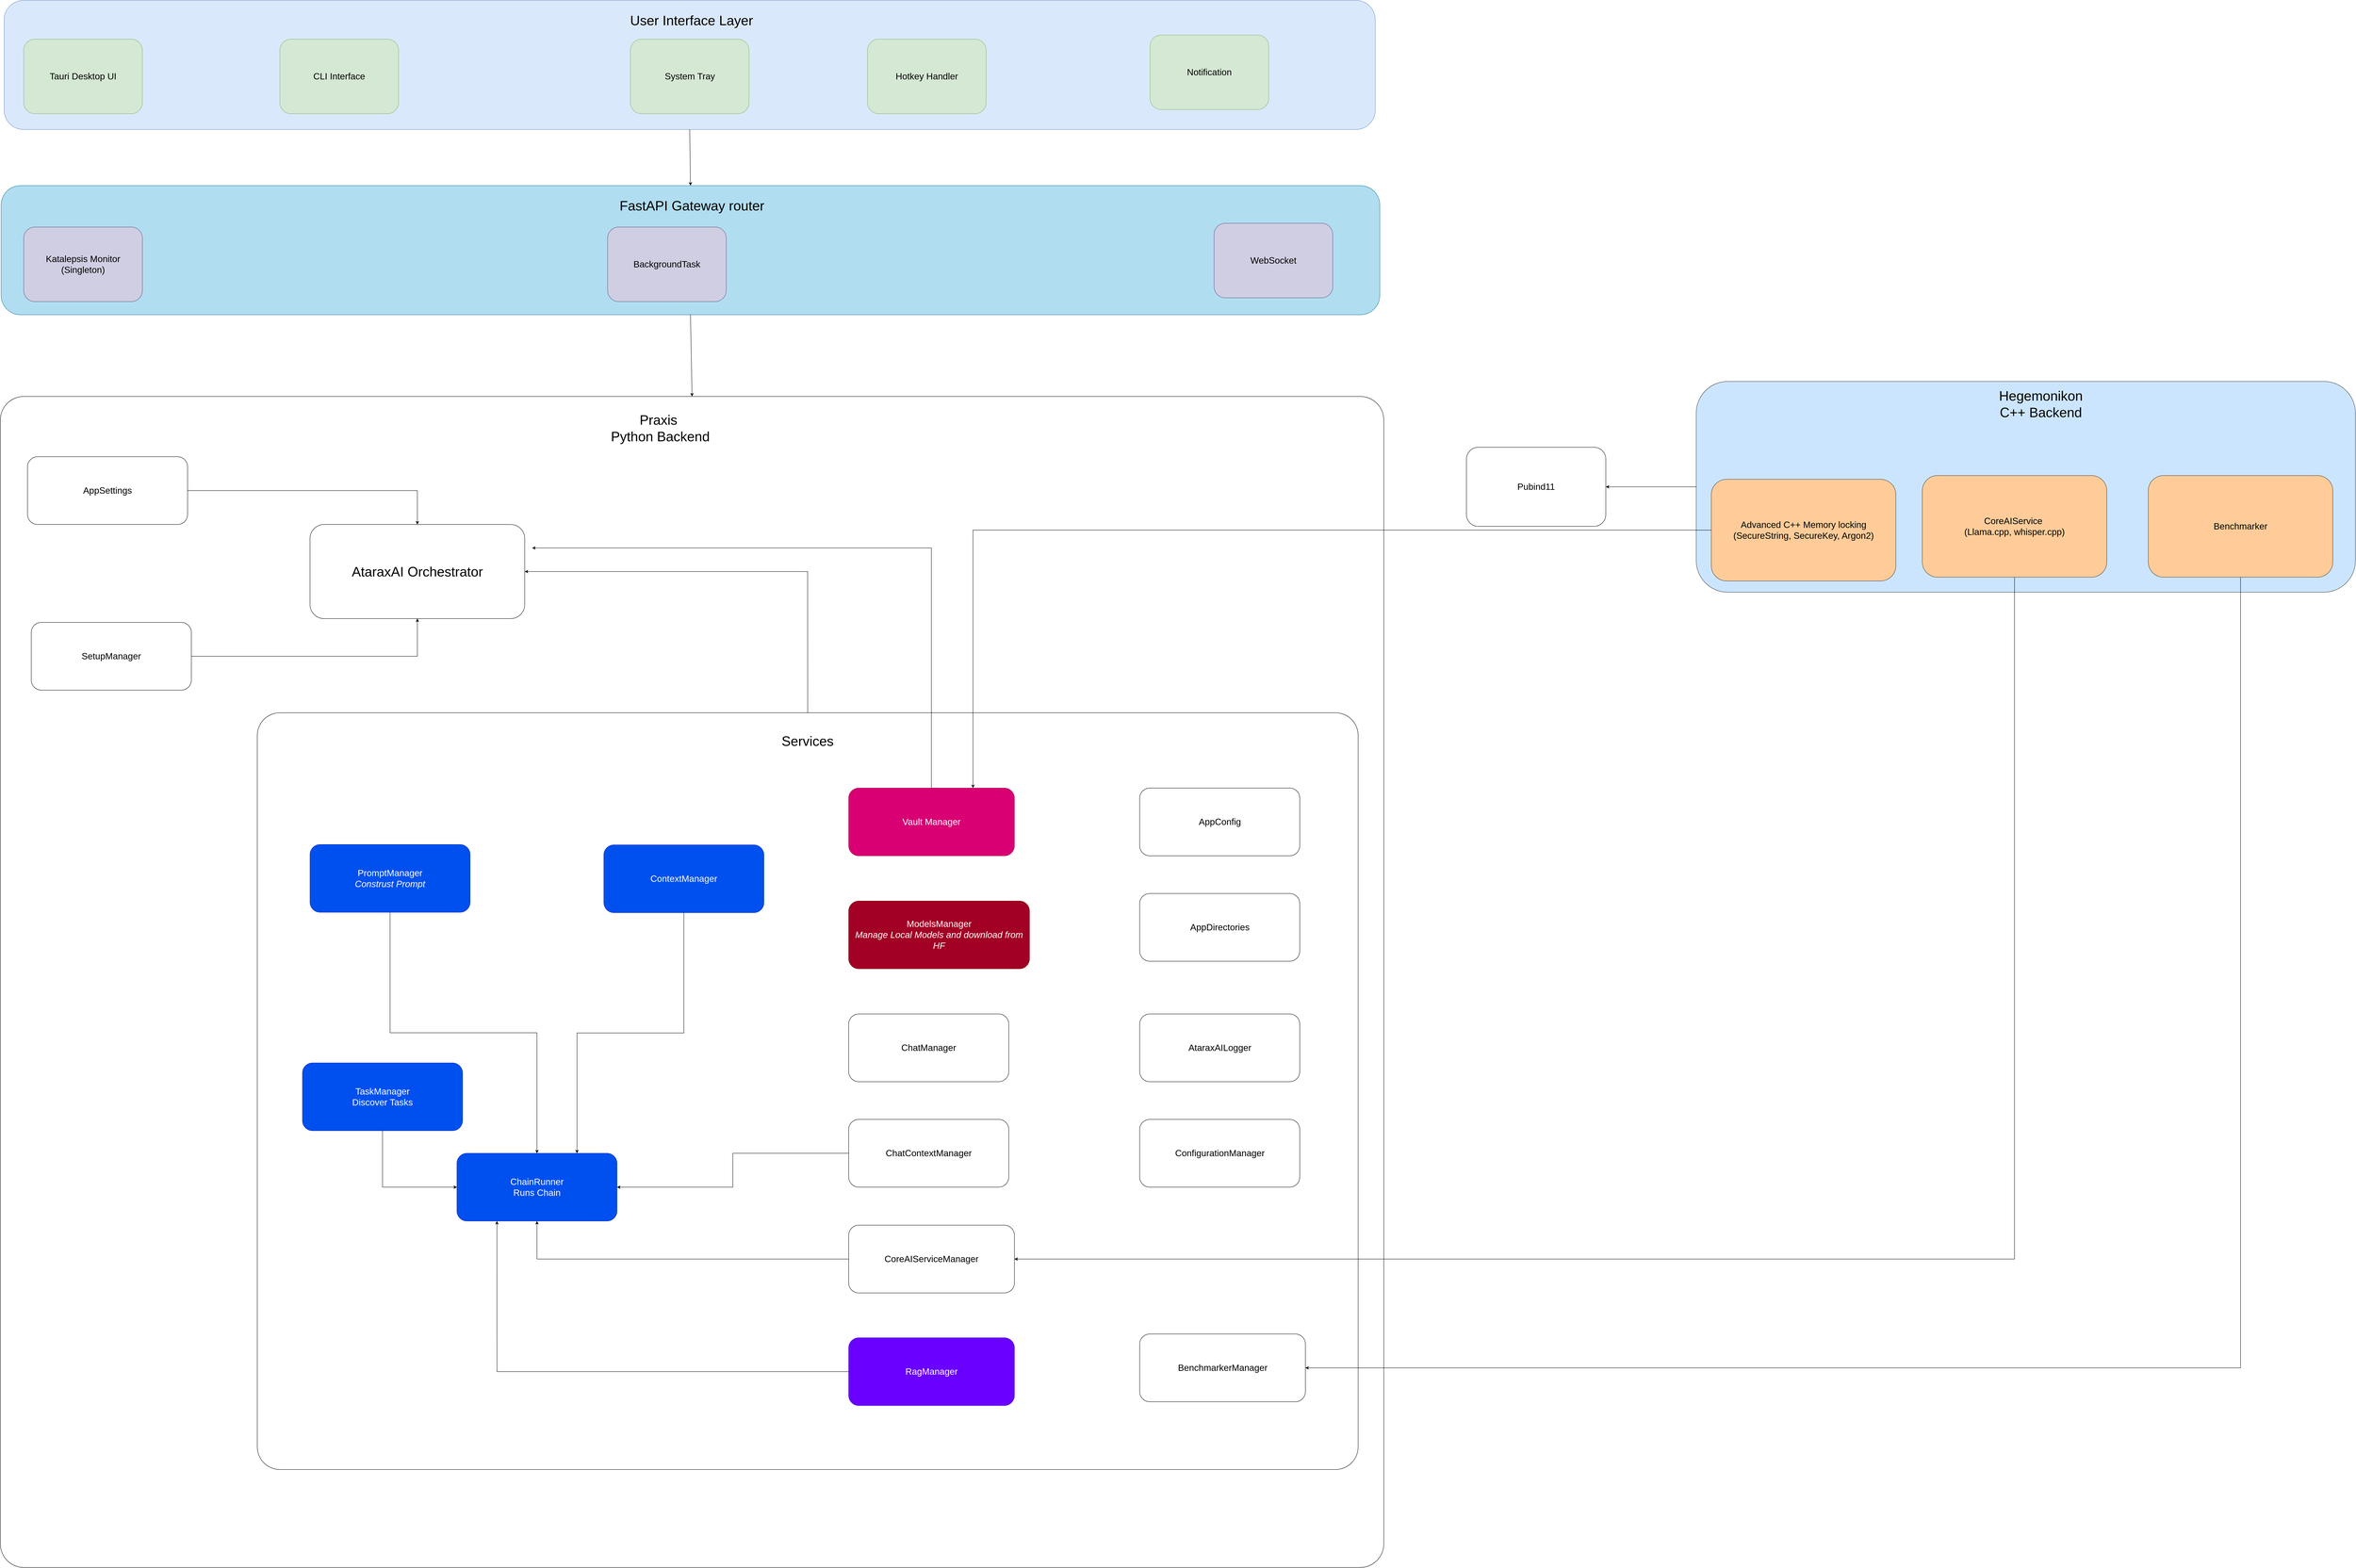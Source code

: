 <mxfile pages="5">
    <diagram name="Page-1" id="ZvNH7lXup49fy9RbwnGT">
        <mxGraphModel dx="4596" dy="827" grid="1" gridSize="10" guides="1" tooltips="1" connect="1" arrows="1" fold="1" page="0" pageScale="1" pageWidth="850" pageHeight="1100" math="0" shadow="0">
            <root>
                <mxCell id="0"/>
                <mxCell id="1" parent="0"/>
                <mxCell id="o17EKEYWWQqzqoGE3UeF-24" value="" style="rounded=1;whiteSpace=wrap;html=1;arcSize=2;" parent="1" vertex="1">
                    <mxGeometry x="-1762" y="1200" width="3672.5" height="3110" as="geometry"/>
                </mxCell>
                <mxCell id="o17EKEYWWQqzqoGE3UeF-42" value="" style="rounded=1;whiteSpace=wrap;html=1;arcSize=3;" parent="1" vertex="1">
                    <mxGeometry x="-1080" y="2040" width="2922.5" height="2010" as="geometry"/>
                </mxCell>
                <mxCell id="o17EKEYWWQqzqoGE3UeF-1" value="" style="rounded=1;whiteSpace=wrap;html=1;fillColor=#dae8fc;strokeColor=#6c8ebf;" parent="1" vertex="1">
                    <mxGeometry x="-1752" y="148" width="3640" height="343" as="geometry"/>
                </mxCell>
                <mxCell id="o17EKEYWWQqzqoGE3UeF-2" value="&lt;font style=&quot;font-size: 36px;&quot;&gt;User Interface Layer&lt;/font&gt;" style="text;html=1;align=center;verticalAlign=middle;whiteSpace=wrap;rounded=0;" parent="1" vertex="1">
                    <mxGeometry x="-134" y="178" width="414" height="46" as="geometry"/>
                </mxCell>
                <mxCell id="o17EKEYWWQqzqoGE3UeF-4" value="&lt;font style=&quot;font-size: 24px;&quot;&gt;Tauri Desktop UI&lt;/font&gt;" style="rounded=1;whiteSpace=wrap;html=1;fillColor=#d5e8d4;strokeColor=#82b366;" parent="1" vertex="1">
                    <mxGeometry x="-1700" y="251" width="315" height="198" as="geometry"/>
                </mxCell>
                <mxCell id="o17EKEYWWQqzqoGE3UeF-5" value="&lt;font style=&quot;font-size: 24px;&quot;&gt;CLI Interface&lt;/font&gt;" style="rounded=1;whiteSpace=wrap;html=1;fillColor=#d5e8d4;strokeColor=#82b366;" parent="1" vertex="1">
                    <mxGeometry x="-1020" y="251" width="315" height="198" as="geometry"/>
                </mxCell>
                <mxCell id="o17EKEYWWQqzqoGE3UeF-6" value="&lt;font style=&quot;font-size: 24px;&quot;&gt;System Tray&lt;/font&gt;" style="rounded=1;whiteSpace=wrap;html=1;fillColor=#d5e8d4;strokeColor=#82b366;" parent="1" vertex="1">
                    <mxGeometry x="-89.5" y="251" width="315" height="198" as="geometry"/>
                </mxCell>
                <mxCell id="o17EKEYWWQqzqoGE3UeF-7" value="&lt;font style=&quot;font-size: 24px;&quot;&gt;Hotkey Handler&lt;/font&gt;" style="rounded=1;whiteSpace=wrap;html=1;fillColor=#d5e8d4;strokeColor=#82b366;" parent="1" vertex="1">
                    <mxGeometry x="540" y="251" width="315" height="198" as="geometry"/>
                </mxCell>
                <mxCell id="o17EKEYWWQqzqoGE3UeF-8" value="&lt;font style=&quot;font-size: 24px;&quot;&gt;Notification&lt;/font&gt;" style="rounded=1;whiteSpace=wrap;html=1;fillColor=#d5e8d4;strokeColor=#82b366;" parent="1" vertex="1">
                    <mxGeometry x="1290" y="240" width="315" height="198" as="geometry"/>
                </mxCell>
                <mxCell id="o17EKEYWWQqzqoGE3UeF-9" value="" style="rounded=1;whiteSpace=wrap;html=1;fillColor=#b1ddf0;strokeColor=#10739e;" parent="1" vertex="1">
                    <mxGeometry x="-1760" y="640" width="3660" height="343" as="geometry"/>
                </mxCell>
                <mxCell id="o17EKEYWWQqzqoGE3UeF-10" value="&lt;font style=&quot;font-size: 36px;&quot;&gt;FastAPI Gateway router&lt;/font&gt;" style="text;html=1;align=center;verticalAlign=middle;whiteSpace=wrap;rounded=0;" parent="1" vertex="1">
                    <mxGeometry x="-132.75" y="670" width="414" height="46" as="geometry"/>
                </mxCell>
                <mxCell id="o17EKEYWWQqzqoGE3UeF-11" value="&lt;font style=&quot;font-size: 24px;&quot;&gt;Katalepsis Monitor&lt;/font&gt;&lt;div&gt;&lt;span style=&quot;font-size: 24px;&quot;&gt;(Singleton)&lt;/span&gt;&lt;/div&gt;" style="rounded=1;whiteSpace=wrap;html=1;fillColor=#d0cee2;strokeColor=#56517e;" parent="1" vertex="1">
                    <mxGeometry x="-1700" y="750" width="315" height="198" as="geometry"/>
                </mxCell>
                <mxCell id="o17EKEYWWQqzqoGE3UeF-12" value="&lt;span style=&quot;font-size: 24px;&quot;&gt;BackgroundTask&lt;/span&gt;" style="rounded=1;whiteSpace=wrap;html=1;fillColor=#d0cee2;strokeColor=#56517e;" parent="1" vertex="1">
                    <mxGeometry x="-150" y="750" width="315" height="198" as="geometry"/>
                </mxCell>
                <mxCell id="o17EKEYWWQqzqoGE3UeF-13" value="&lt;span style=&quot;font-size: 24px;&quot;&gt;WebSocket&lt;/span&gt;" style="rounded=1;whiteSpace=wrap;html=1;fillColor=#d0cee2;strokeColor=#56517e;" parent="1" vertex="1">
                    <mxGeometry x="1460" y="740" width="315" height="198" as="geometry"/>
                </mxCell>
                <mxCell id="o17EKEYWWQqzqoGE3UeF-15" value="" style="endArrow=classic;html=1;rounded=0;exitX=0.5;exitY=1;exitDx=0;exitDy=0;entryX=0.5;entryY=0;entryDx=0;entryDy=0;" parent="1" source="o17EKEYWWQqzqoGE3UeF-1" target="o17EKEYWWQqzqoGE3UeF-9" edge="1">
                    <mxGeometry width="50" height="50" relative="1" as="geometry">
                        <mxPoint x="560" y="620" as="sourcePoint"/>
                        <mxPoint x="480" y="640" as="targetPoint"/>
                    </mxGeometry>
                </mxCell>
                <mxCell id="o17EKEYWWQqzqoGE3UeF-62" style="edgeStyle=orthogonalEdgeStyle;rounded=0;orthogonalLoop=1;jettySize=auto;html=1;entryX=1;entryY=0.25;entryDx=0;entryDy=0;exitX=0.5;exitY=0;exitDx=0;exitDy=0;" parent="1" edge="1">
                    <mxGeometry relative="1" as="geometry">
                        <mxPoint x="729.5" y="2239.89" as="sourcePoint"/>
                        <mxPoint x="-350.5" y="1602.39" as="targetPoint"/>
                        <Array as="points">
                            <mxPoint x="709.5" y="2239.89"/>
                            <mxPoint x="709.5" y="1602.89"/>
                        </Array>
                    </mxGeometry>
                </mxCell>
                <mxCell id="o17EKEYWWQqzqoGE3UeF-16" value="&lt;font style=&quot;font-size: 24px;&quot;&gt;Vault Manager&lt;/font&gt;" style="rounded=1;whiteSpace=wrap;html=1;fillColor=#d80073;strokeColor=#A50040;fontColor=#ffffff;" parent="1" vertex="1">
                    <mxGeometry x="490" y="2240" width="440" height="180" as="geometry"/>
                </mxCell>
                <mxCell id="o17EKEYWWQqzqoGE3UeF-17" value="" style="rounded=1;whiteSpace=wrap;html=1;fillColor=#cce5ff;strokeColor=#36393d;" parent="1" vertex="1">
                    <mxGeometry x="2740" y="1160" width="1750" height="560" as="geometry"/>
                </mxCell>
                <mxCell id="o17EKEYWWQqzqoGE3UeF-18" value="&lt;font style=&quot;font-size: 36px;&quot;&gt;Hegemonikon&lt;/font&gt;&lt;div&gt;&lt;font style=&quot;font-size: 36px;&quot;&gt;C++ Backend&lt;/font&gt;&lt;/div&gt;" style="text;html=1;align=center;verticalAlign=middle;whiteSpace=wrap;rounded=0;" parent="1" vertex="1">
                    <mxGeometry x="3370" y="1170" width="570" height="100" as="geometry"/>
                </mxCell>
                <mxCell id="o17EKEYWWQqzqoGE3UeF-71" style="edgeStyle=orthogonalEdgeStyle;rounded=0;orthogonalLoop=1;jettySize=auto;html=1;entryX=0.75;entryY=0;entryDx=0;entryDy=0;" parent="1" source="o17EKEYWWQqzqoGE3UeF-19" target="o17EKEYWWQqzqoGE3UeF-16" edge="1">
                    <mxGeometry relative="1" as="geometry"/>
                </mxCell>
                <mxCell id="o17EKEYWWQqzqoGE3UeF-19" value="&lt;font style=&quot;font-size: 24px;&quot;&gt;Advanced C++ Memory locking&lt;/font&gt;&lt;div&gt;&lt;font style=&quot;font-size: 24px;&quot;&gt;(SecureString, SecureKey, Argon2)&lt;/font&gt;&lt;/div&gt;" style="rounded=1;whiteSpace=wrap;html=1;fillColor=#ffcc99;strokeColor=#36393d;" parent="1" vertex="1">
                    <mxGeometry x="2780" y="1420" width="490" height="270" as="geometry"/>
                </mxCell>
                <mxCell id="o17EKEYWWQqzqoGE3UeF-72" style="edgeStyle=orthogonalEdgeStyle;rounded=0;orthogonalLoop=1;jettySize=auto;html=1;entryX=1;entryY=0.5;entryDx=0;entryDy=0;exitX=0.5;exitY=1;exitDx=0;exitDy=0;" parent="1" source="o17EKEYWWQqzqoGE3UeF-20" target="o17EKEYWWQqzqoGE3UeF-28" edge="1">
                    <mxGeometry relative="1" as="geometry"/>
                </mxCell>
                <mxCell id="o17EKEYWWQqzqoGE3UeF-20" value="&lt;span style=&quot;font-size: 24px;&quot;&gt;CoreAIService&amp;nbsp;&lt;/span&gt;&lt;div&gt;&lt;span style=&quot;font-size: 24px;&quot;&gt;(Llama.cpp, whisper.cpp)&lt;/span&gt;&lt;/div&gt;" style="rounded=1;whiteSpace=wrap;html=1;fillColor=#ffcc99;strokeColor=#36393d;" parent="1" vertex="1">
                    <mxGeometry x="3340" y="1410" width="490" height="270" as="geometry"/>
                </mxCell>
                <mxCell id="o17EKEYWWQqzqoGE3UeF-73" style="edgeStyle=orthogonalEdgeStyle;rounded=0;orthogonalLoop=1;jettySize=auto;html=1;entryX=1;entryY=0.5;entryDx=0;entryDy=0;exitX=0.5;exitY=1;exitDx=0;exitDy=0;" parent="1" source="o17EKEYWWQqzqoGE3UeF-21" target="o17EKEYWWQqzqoGE3UeF-29" edge="1">
                    <mxGeometry relative="1" as="geometry"/>
                </mxCell>
                <mxCell id="o17EKEYWWQqzqoGE3UeF-21" value="&lt;span style=&quot;font-size: 24px;&quot;&gt;Benchmarker&lt;/span&gt;" style="rounded=1;whiteSpace=wrap;html=1;fillColor=#ffcc99;strokeColor=#36393d;" parent="1" vertex="1">
                    <mxGeometry x="3940" y="1410" width="490" height="270" as="geometry"/>
                </mxCell>
                <mxCell id="o17EKEYWWQqzqoGE3UeF-23" value="&lt;font style=&quot;font-size: 36px;&quot;&gt;AtaraxAI Orchestrator&lt;/font&gt;" style="rounded=1;whiteSpace=wrap;html=1;" parent="1" vertex="1">
                    <mxGeometry x="-940" y="1540" width="570" height="250" as="geometry"/>
                </mxCell>
                <mxCell id="o17EKEYWWQqzqoGE3UeF-25" value="&lt;font style=&quot;font-size: 36px;&quot;&gt;Praxis&amp;nbsp;&lt;/font&gt;&lt;div&gt;&lt;font style=&quot;font-size: 36px;&quot;&gt;Python Backend&lt;/font&gt;&lt;/div&gt;" style="text;html=1;align=center;verticalAlign=middle;whiteSpace=wrap;rounded=0;" parent="1" vertex="1">
                    <mxGeometry x="-750" y="1232" width="1479.5" height="103" as="geometry"/>
                </mxCell>
                <mxCell id="o17EKEYWWQqzqoGE3UeF-26" value="&lt;font style=&quot;font-size: 24px;&quot;&gt;Pubind11&lt;/font&gt;" style="rounded=1;whiteSpace=wrap;html=1;" parent="1" vertex="1">
                    <mxGeometry x="2130" y="1335" width="370" height="210" as="geometry"/>
                </mxCell>
                <mxCell id="o17EKEYWWQqzqoGE3UeF-27" value="" style="endArrow=classic;html=1;rounded=0;exitX=0;exitY=0.5;exitDx=0;exitDy=0;entryX=1;entryY=0.5;entryDx=0;entryDy=0;" parent="1" source="o17EKEYWWQqzqoGE3UeF-17" target="o17EKEYWWQqzqoGE3UeF-26" edge="1">
                    <mxGeometry width="50" height="50" relative="1" as="geometry">
                        <mxPoint x="2480" y="1330" as="sourcePoint"/>
                        <mxPoint x="2530" y="1280" as="targetPoint"/>
                    </mxGeometry>
                </mxCell>
                <mxCell id="o17EKEYWWQqzqoGE3UeF-67" style="edgeStyle=orthogonalEdgeStyle;rounded=0;orthogonalLoop=1;jettySize=auto;html=1;exitX=0;exitY=0.5;exitDx=0;exitDy=0;" parent="1" source="o17EKEYWWQqzqoGE3UeF-28" target="o17EKEYWWQqzqoGE3UeF-58" edge="1">
                    <mxGeometry relative="1" as="geometry"/>
                </mxCell>
                <mxCell id="o17EKEYWWQqzqoGE3UeF-28" value="&lt;font style=&quot;font-size: 24px;&quot;&gt;CoreAIServiceManager&lt;/font&gt;" style="rounded=1;whiteSpace=wrap;html=1;" parent="1" vertex="1">
                    <mxGeometry x="490" y="3401" width="440" height="180" as="geometry"/>
                </mxCell>
                <mxCell id="o17EKEYWWQqzqoGE3UeF-29" value="&lt;font style=&quot;font-size: 24px;&quot;&gt;BenchmarkerManager&lt;/font&gt;" style="rounded=1;whiteSpace=wrap;html=1;" parent="1" vertex="1">
                    <mxGeometry x="1262.5" y="3690" width="440" height="180" as="geometry"/>
                </mxCell>
                <mxCell id="o17EKEYWWQqzqoGE3UeF-30" value="&lt;font style=&quot;font-size: 24px;&quot;&gt;AppDirectories&lt;/font&gt;" style="rounded=1;whiteSpace=wrap;html=1;" parent="1" vertex="1">
                    <mxGeometry x="1262.5" y="2520" width="425" height="180" as="geometry"/>
                </mxCell>
                <mxCell id="o17EKEYWWQqzqoGE3UeF-31" value="&lt;font style=&quot;font-size: 24px;&quot;&gt;AppConfig&lt;/font&gt;" style="rounded=1;whiteSpace=wrap;html=1;" parent="1" vertex="1">
                    <mxGeometry x="1262.5" y="2240" width="425" height="180" as="geometry"/>
                </mxCell>
                <mxCell id="o17EKEYWWQqzqoGE3UeF-33" value="&lt;font style=&quot;font-size: 24px;&quot;&gt;SetupManager&lt;/font&gt;" style="rounded=1;whiteSpace=wrap;html=1;" parent="1" vertex="1">
                    <mxGeometry x="-1680" y="1800" width="425" height="180" as="geometry"/>
                </mxCell>
                <mxCell id="o17EKEYWWQqzqoGE3UeF-34" value="&lt;font style=&quot;font-size: 24px;&quot;&gt;ChatManager&lt;/font&gt;" style="rounded=1;whiteSpace=wrap;html=1;" parent="1" vertex="1">
                    <mxGeometry x="490" y="2840" width="425" height="180" as="geometry"/>
                </mxCell>
                <mxCell id="o17EKEYWWQqzqoGE3UeF-35" value="&lt;font style=&quot;font-size: 24px;&quot;&gt;ConfigurationManager&lt;/font&gt;" style="rounded=1;whiteSpace=wrap;html=1;" parent="1" vertex="1">
                    <mxGeometry x="1262.5" y="3120" width="425" height="180" as="geometry"/>
                </mxCell>
                <mxCell id="o17EKEYWWQqzqoGE3UeF-36" value="&lt;font style=&quot;font-size: 24px;&quot;&gt;AtaraxAILogger&lt;/font&gt;" style="rounded=1;whiteSpace=wrap;html=1;" parent="1" vertex="1">
                    <mxGeometry x="1262.5" y="2840" width="425" height="180" as="geometry"/>
                </mxCell>
                <mxCell id="o17EKEYWWQqzqoGE3UeF-70" style="edgeStyle=orthogonalEdgeStyle;rounded=0;orthogonalLoop=1;jettySize=auto;html=1;" parent="1" source="o17EKEYWWQqzqoGE3UeF-38" target="o17EKEYWWQqzqoGE3UeF-58" edge="1">
                    <mxGeometry relative="1" as="geometry"/>
                </mxCell>
                <mxCell id="o17EKEYWWQqzqoGE3UeF-38" value="&lt;font style=&quot;font-size: 24px;&quot;&gt;ChatContextManager&lt;/font&gt;" style="rounded=1;whiteSpace=wrap;html=1;" parent="1" vertex="1">
                    <mxGeometry x="490" y="3120" width="425" height="180" as="geometry"/>
                </mxCell>
                <mxCell id="o17EKEYWWQqzqoGE3UeF-43" value="&lt;font style=&quot;font-size: 36px;&quot;&gt;Services&lt;/font&gt;" style="text;html=1;align=center;verticalAlign=middle;whiteSpace=wrap;rounded=0;" parent="1" vertex="1">
                    <mxGeometry x="241.25" y="2090" width="280" height="50" as="geometry"/>
                </mxCell>
                <mxCell id="o17EKEYWWQqzqoGE3UeF-45" value="&lt;font style=&quot;font-size: 24px;&quot;&gt;ModelsManager&lt;/font&gt;&lt;div&gt;&lt;span style=&quot;font-size: 24px;&quot;&gt;&lt;i&gt;Manage Local Models and download from HF&lt;/i&gt;&lt;/span&gt;&lt;/div&gt;" style="rounded=1;whiteSpace=wrap;html=1;fillColor=#a20025;fontColor=#ffffff;strokeColor=#6F0000;" parent="1" vertex="1">
                    <mxGeometry x="490" y="2540" width="480" height="180" as="geometry"/>
                </mxCell>
                <mxCell id="o17EKEYWWQqzqoGE3UeF-46" value="&lt;font style=&quot;font-size: 24px;&quot;&gt;AppSettings&lt;/font&gt;" style="rounded=1;whiteSpace=wrap;html=1;" parent="1" vertex="1">
                    <mxGeometry x="-1690" y="1360" width="425" height="180" as="geometry"/>
                </mxCell>
                <mxCell id="o17EKEYWWQqzqoGE3UeF-47" value="" style="endArrow=classic;html=1;rounded=0;entryX=1;entryY=0.5;entryDx=0;entryDy=0;exitX=0.5;exitY=0;exitDx=0;exitDy=0;" parent="1" source="o17EKEYWWQqzqoGE3UeF-42" target="o17EKEYWWQqzqoGE3UeF-23" edge="1">
                    <mxGeometry width="50" height="50" relative="1" as="geometry">
                        <mxPoint x="500" y="1730" as="sourcePoint"/>
                        <mxPoint x="550" y="1680" as="targetPoint"/>
                        <Array as="points">
                            <mxPoint x="381" y="1665"/>
                        </Array>
                    </mxGeometry>
                </mxCell>
                <mxCell id="o17EKEYWWQqzqoGE3UeF-50" value="" style="endArrow=classic;html=1;rounded=0;exitX=1;exitY=0.5;exitDx=0;exitDy=0;entryX=0.5;entryY=0;entryDx=0;entryDy=0;" parent="1" source="o17EKEYWWQqzqoGE3UeF-46" target="o17EKEYWWQqzqoGE3UeF-23" edge="1">
                    <mxGeometry width="50" height="50" relative="1" as="geometry">
                        <mxPoint x="-1360" y="950" as="sourcePoint"/>
                        <mxPoint x="-1310" y="900" as="targetPoint"/>
                        <Array as="points">
                            <mxPoint x="-655" y="1450"/>
                        </Array>
                    </mxGeometry>
                </mxCell>
                <mxCell id="o17EKEYWWQqzqoGE3UeF-51" value="" style="endArrow=classic;html=1;rounded=0;exitX=1;exitY=0.5;exitDx=0;exitDy=0;entryX=0.5;entryY=1;entryDx=0;entryDy=0;" parent="1" source="o17EKEYWWQqzqoGE3UeF-33" target="o17EKEYWWQqzqoGE3UeF-23" edge="1">
                    <mxGeometry width="50" height="50" relative="1" as="geometry">
                        <mxPoint x="-1260" y="990" as="sourcePoint"/>
                        <mxPoint x="-1210" y="940" as="targetPoint"/>
                        <Array as="points">
                            <mxPoint x="-655" y="1890"/>
                        </Array>
                    </mxGeometry>
                </mxCell>
                <mxCell id="o17EKEYWWQqzqoGE3UeF-52" value="" style="endArrow=classic;html=1;rounded=0;exitX=0.5;exitY=1;exitDx=0;exitDy=0;entryX=0.5;entryY=0;entryDx=0;entryDy=0;" parent="1" source="o17EKEYWWQqzqoGE3UeF-9" target="o17EKEYWWQqzqoGE3UeF-24" edge="1">
                    <mxGeometry width="50" height="50" relative="1" as="geometry">
                        <mxPoint x="-2440" y="1010" as="sourcePoint"/>
                        <mxPoint x="-2390" y="960" as="targetPoint"/>
                    </mxGeometry>
                </mxCell>
                <mxCell id="o17EKEYWWQqzqoGE3UeF-64" style="edgeStyle=orthogonalEdgeStyle;rounded=0;orthogonalLoop=1;jettySize=auto;html=1;" parent="1" source="o17EKEYWWQqzqoGE3UeF-55" target="o17EKEYWWQqzqoGE3UeF-58" edge="1">
                    <mxGeometry relative="1" as="geometry"/>
                </mxCell>
                <mxCell id="o17EKEYWWQqzqoGE3UeF-55" value="&lt;font style=&quot;font-size: 24px;&quot;&gt;PromptManager&lt;/font&gt;&lt;div&gt;&lt;font style=&quot;font-size: 24px;&quot;&gt;&lt;i&gt;Construst Prompt&lt;/i&gt;&lt;/font&gt;&lt;/div&gt;" style="rounded=1;whiteSpace=wrap;html=1;fillColor=#0050ef;fontColor=#ffffff;strokeColor=#001DBC;" parent="1" vertex="1">
                    <mxGeometry x="-940" y="2390" width="425" height="180" as="geometry"/>
                </mxCell>
                <mxCell id="o17EKEYWWQqzqoGE3UeF-65" style="edgeStyle=orthogonalEdgeStyle;rounded=0;orthogonalLoop=1;jettySize=auto;html=1;entryX=0.75;entryY=0;entryDx=0;entryDy=0;" parent="1" source="o17EKEYWWQqzqoGE3UeF-56" target="o17EKEYWWQqzqoGE3UeF-58" edge="1">
                    <mxGeometry relative="1" as="geometry"/>
                </mxCell>
                <mxCell id="o17EKEYWWQqzqoGE3UeF-56" value="&lt;font style=&quot;font-size: 24px;&quot;&gt;ContextManager&lt;/font&gt;" style="rounded=1;whiteSpace=wrap;html=1;fillColor=#0050ef;fontColor=#ffffff;strokeColor=#001DBC;" parent="1" vertex="1">
                    <mxGeometry x="-160" y="2391" width="425" height="180" as="geometry"/>
                </mxCell>
                <mxCell id="o17EKEYWWQqzqoGE3UeF-63" style="edgeStyle=orthogonalEdgeStyle;rounded=0;orthogonalLoop=1;jettySize=auto;html=1;entryX=0;entryY=0.5;entryDx=0;entryDy=0;" parent="1" source="o17EKEYWWQqzqoGE3UeF-57" target="o17EKEYWWQqzqoGE3UeF-58" edge="1">
                    <mxGeometry relative="1" as="geometry"/>
                </mxCell>
                <mxCell id="o17EKEYWWQqzqoGE3UeF-57" value="&lt;font style=&quot;font-size: 24px;&quot;&gt;TaskManager&lt;/font&gt;&lt;div&gt;&lt;font style=&quot;font-size: 24px;&quot;&gt;Discover Tasks&lt;/font&gt;&lt;/div&gt;" style="rounded=1;whiteSpace=wrap;html=1;fillColor=#0050ef;fontColor=#ffffff;strokeColor=#001DBC;" parent="1" vertex="1">
                    <mxGeometry x="-960" y="2970" width="425" height="180" as="geometry"/>
                </mxCell>
                <mxCell id="o17EKEYWWQqzqoGE3UeF-58" value="&lt;font style=&quot;font-size: 24px;&quot;&gt;ChainRunner&lt;/font&gt;&lt;div&gt;&lt;font style=&quot;font-size: 24px;&quot;&gt;Runs Chain&lt;/font&gt;&lt;/div&gt;" style="rounded=1;whiteSpace=wrap;html=1;fillColor=#0050ef;fontColor=#ffffff;strokeColor=#001DBC;" parent="1" vertex="1">
                    <mxGeometry x="-550" y="3210" width="425" height="180" as="geometry"/>
                </mxCell>
                <mxCell id="o17EKEYWWQqzqoGE3UeF-69" style="edgeStyle=orthogonalEdgeStyle;rounded=0;orthogonalLoop=1;jettySize=auto;html=1;entryX=0.25;entryY=1;entryDx=0;entryDy=0;" parent="1" source="o17EKEYWWQqzqoGE3UeF-68" target="o17EKEYWWQqzqoGE3UeF-58" edge="1">
                    <mxGeometry relative="1" as="geometry"/>
                </mxCell>
                <mxCell id="o17EKEYWWQqzqoGE3UeF-68" value="&lt;font style=&quot;font-size: 24px;&quot;&gt;RagManager&lt;/font&gt;" style="rounded=1;whiteSpace=wrap;html=1;fillColor=#6a00ff;fontColor=#ffffff;strokeColor=#3700CC;" parent="1" vertex="1">
                    <mxGeometry x="490" y="3700" width="440" height="180" as="geometry"/>
                </mxCell>
            </root>
        </mxGraphModel>
    </diagram>
    <diagram id="xGa5T99fhPdQLayyvQK0" name="BirdView">
        <mxGraphModel dx="2596" dy="827" grid="1" gridSize="10" guides="1" tooltips="1" connect="1" arrows="1" fold="1" page="0" pageScale="1" pageWidth="850" pageHeight="1100" math="0" shadow="0">
            <root>
                <mxCell id="0"/>
                <mxCell id="1" parent="0"/>
                <mxCell id="tMSZsrp7-61a2zZld8nB-1" value="" style="rounded=1;whiteSpace=wrap;html=1;fillColor=#dae8fc;strokeColor=#6c8ebf;arcSize=4;" parent="1" vertex="1">
                    <mxGeometry x="290" y="160" width="2430" height="343" as="geometry"/>
                </mxCell>
                <mxCell id="tMSZsrp7-61a2zZld8nB-2" value="&lt;font style=&quot;font-size: 36px;&quot;&gt;User Interface Layer&lt;/font&gt;" style="text;html=1;align=center;verticalAlign=middle;whiteSpace=wrap;rounded=0;" parent="1" vertex="1">
                    <mxGeometry x="1246" y="190" width="414" height="46" as="geometry"/>
                </mxCell>
                <mxCell id="tMSZsrp7-61a2zZld8nB-3" value="&lt;font style=&quot;font-size: 24px;&quot;&gt;Tauri Desktop UI&lt;/font&gt;" style="rounded=1;whiteSpace=wrap;html=1;fillColor=#d5e8d4;strokeColor=#82b366;" parent="1" vertex="1">
                    <mxGeometry x="330" y="270" width="315" height="198" as="geometry"/>
                </mxCell>
                <mxCell id="tMSZsrp7-61a2zZld8nB-4" value="&lt;font style=&quot;font-size: 24px;&quot;&gt;CLI Interface&lt;/font&gt;" style="rounded=1;whiteSpace=wrap;html=1;fillColor=#d5e8d4;strokeColor=#82b366;" parent="1" vertex="1">
                    <mxGeometry x="780" y="270" width="315" height="198" as="geometry"/>
                </mxCell>
                <mxCell id="tMSZsrp7-61a2zZld8nB-5" value="&lt;font style=&quot;font-size: 24px;&quot;&gt;System Tray&lt;/font&gt;" style="rounded=1;whiteSpace=wrap;html=1;fillColor=#d5e8d4;strokeColor=#82b366;" parent="1" vertex="1">
                    <mxGeometry x="1292.5" y="270" width="315" height="198" as="geometry"/>
                </mxCell>
                <mxCell id="tMSZsrp7-61a2zZld8nB-6" value="&lt;font style=&quot;font-size: 24px;&quot;&gt;Hotkey Handler&lt;/font&gt;" style="rounded=1;whiteSpace=wrap;html=1;fillColor=#d5e8d4;strokeColor=#82b366;" parent="1" vertex="1">
                    <mxGeometry x="1860" y="263" width="315" height="198" as="geometry"/>
                </mxCell>
                <mxCell id="tMSZsrp7-61a2zZld8nB-7" value="&lt;font style=&quot;font-size: 24px;&quot;&gt;Notification&lt;/font&gt;" style="rounded=1;whiteSpace=wrap;html=1;fillColor=#d5e8d4;strokeColor=#82b366;" parent="1" vertex="1">
                    <mxGeometry x="2380" y="263" width="315" height="198" as="geometry"/>
                </mxCell>
                <mxCell id="tMSZsrp7-61a2zZld8nB-8" value="" style="rounded=1;whiteSpace=wrap;html=1;fillColor=#b1ddf0;strokeColor=#10739e;arcSize=2;" parent="1" vertex="1">
                    <mxGeometry x="290" y="640" width="2430" height="360" as="geometry"/>
                </mxCell>
                <mxCell id="tMSZsrp7-61a2zZld8nB-9" value="&lt;font style=&quot;font-size: 36px;&quot;&gt;FastAPI Gateway router&lt;/font&gt;" style="text;html=1;align=center;verticalAlign=middle;whiteSpace=wrap;rounded=0;" parent="1" vertex="1">
                    <mxGeometry x="1280" y="670" width="414" height="46" as="geometry"/>
                </mxCell>
                <mxCell id="tMSZsrp7-61a2zZld8nB-10" value="&lt;font style=&quot;font-size: 24px;&quot;&gt;Katalepsis Monitor&lt;/font&gt;&lt;div&gt;&lt;span style=&quot;font-size: 24px;&quot;&gt;(Singleton)&lt;/span&gt;&lt;/div&gt;&lt;div&gt;&lt;span style=&quot;font-size: 24px;&quot;&gt;As a decoration some task&lt;/span&gt;&lt;/div&gt;" style="rounded=1;whiteSpace=wrap;html=1;fillColor=#d0cee2;strokeColor=#56517e;" parent="1" vertex="1">
                    <mxGeometry x="340" y="770" width="315" height="198" as="geometry"/>
                </mxCell>
                <mxCell id="tMSZsrp7-61a2zZld8nB-11" value="&lt;span style=&quot;font-size: 24px;&quot;&gt;JobScheduler&lt;/span&gt;" style="rounded=1;whiteSpace=wrap;html=1;fillColor=#d0cee2;strokeColor=#56517e;" parent="1" vertex="1">
                    <mxGeometry x="1329.5" y="762" width="315" height="198" as="geometry"/>
                </mxCell>
                <mxCell id="tMSZsrp7-61a2zZld8nB-12" value="&lt;span style=&quot;font-size: 24px;&quot;&gt;WebSocket&lt;/span&gt;" style="rounded=1;whiteSpace=wrap;html=1;fillColor=#d0cee2;strokeColor=#56517e;" parent="1" vertex="1">
                    <mxGeometry x="2360" y="762" width="315" height="198" as="geometry"/>
                </mxCell>
                <mxCell id="tMSZsrp7-61a2zZld8nB-13" value="" style="endArrow=classic;html=1;rounded=0;entryX=0.502;entryY=-0.007;entryDx=0;entryDy=0;entryPerimeter=0;startSize=9;strokeWidth=4;" parent="1" target="tMSZsrp7-61a2zZld8nB-8" edge="1">
                    <mxGeometry width="50" height="50" relative="1" as="geometry">
                        <mxPoint x="1510" y="505" as="sourcePoint"/>
                        <mxPoint x="1860" y="652" as="targetPoint"/>
                    </mxGeometry>
                </mxCell>
                <mxCell id="w9T6oNtNtOyAwDot--YJ-1" value="" style="rounded=1;whiteSpace=wrap;html=1;fillColor=#b0e3e6;strokeColor=#0e8088;arcSize=2;" parent="1" vertex="1">
                    <mxGeometry x="290" y="1162" width="2430" height="940" as="geometry"/>
                </mxCell>
                <mxCell id="w9T6oNtNtOyAwDot--YJ-2" value="&lt;font style=&quot;font-size: 36px;&quot;&gt;Praxis&lt;/font&gt;&lt;div&gt;&lt;font style=&quot;font-size: 36px;&quot;&gt;&lt;i&gt;Python Backend&lt;/i&gt;&lt;/font&gt;&lt;/div&gt;" style="text;html=1;align=center;verticalAlign=middle;whiteSpace=wrap;rounded=0;" parent="1" vertex="1">
                    <mxGeometry x="1140" y="1190" width="770" height="110" as="geometry"/>
                </mxCell>
                <mxCell id="Smta2i3Z5xPnl7pU7uNk-8" style="edgeStyle=orthogonalEdgeStyle;rounded=0;orthogonalLoop=1;jettySize=auto;html=1;exitX=1;exitY=0.5;exitDx=0;exitDy=0;" parent="1" source="w9T6oNtNtOyAwDot--YJ-3" target="Smta2i3Z5xPnl7pU7uNk-1" edge="1">
                    <mxGeometry relative="1" as="geometry"/>
                </mxCell>
                <mxCell id="w9T6oNtNtOyAwDot--YJ-3" value="&lt;font style=&quot;font-size: 36px;&quot;&gt;AtaraxAI Orchestrator&lt;/font&gt;" style="rounded=1;whiteSpace=wrap;html=1;fillColor=#fad9d5;strokeColor=#ae4132;" parent="1" vertex="1">
                    <mxGeometry x="1095" y="1450" width="610" height="470" as="geometry"/>
                </mxCell>
                <mxCell id="Smta2i3Z5xPnl7pU7uNk-2" style="edgeStyle=orthogonalEdgeStyle;rounded=0;orthogonalLoop=1;jettySize=auto;html=1;entryX=0;entryY=0.25;entryDx=0;entryDy=0;" parent="1" source="0x4UNLLY4oC97g_wwr05-1" target="w9T6oNtNtOyAwDot--YJ-3" edge="1">
                    <mxGeometry relative="1" as="geometry"/>
                </mxCell>
                <mxCell id="0x4UNLLY4oC97g_wwr05-1" value="&lt;font style=&quot;font-size: 36px;&quot;&gt;AppSettings&lt;/font&gt;" style="rounded=1;whiteSpace=wrap;html=1;fillColor=#b1ddf0;strokeColor=#10739e;" parent="1" vertex="1">
                    <mxGeometry x="320" y="1499" width="480" height="140" as="geometry"/>
                </mxCell>
                <mxCell id="Smta2i3Z5xPnl7pU7uNk-3" style="edgeStyle=orthogonalEdgeStyle;rounded=0;orthogonalLoop=1;jettySize=auto;html=1;entryX=0;entryY=0.75;entryDx=0;entryDy=0;" parent="1" source="0x4UNLLY4oC97g_wwr05-2" target="w9T6oNtNtOyAwDot--YJ-3" edge="1">
                    <mxGeometry relative="1" as="geometry"/>
                </mxCell>
                <mxCell id="0x4UNLLY4oC97g_wwr05-2" value="&lt;font style=&quot;font-size: 36px;&quot;&gt;SetupManager&lt;/font&gt;" style="rounded=1;whiteSpace=wrap;html=1;fillColor=#b1ddf0;strokeColor=#10739e;" parent="1" vertex="1">
                    <mxGeometry x="320" y="1738" width="490" height="130" as="geometry"/>
                </mxCell>
                <mxCell id="Smta2i3Z5xPnl7pU7uNk-1" value="&lt;font style=&quot;font-size: 36px;&quot;&gt;Services&lt;/font&gt;" style="rounded=1;whiteSpace=wrap;html=1;fillColor=#bac8d3;strokeColor=#23445d;" parent="1" vertex="1">
                    <mxGeometry x="2075" y="1456" width="600" height="460" as="geometry"/>
                </mxCell>
                <mxCell id="Smta2i3Z5xPnl7pU7uNk-12" style="edgeStyle=orthogonalEdgeStyle;rounded=0;orthogonalLoop=1;jettySize=auto;html=1;entryX=1;entryY=0.5;entryDx=0;entryDy=0;" parent="1" source="Smta2i3Z5xPnl7pU7uNk-9" target="Smta2i3Z5xPnl7pU7uNk-11" edge="1">
                    <mxGeometry relative="1" as="geometry"/>
                </mxCell>
                <mxCell id="Smta2i3Z5xPnl7pU7uNk-9" value="" style="rounded=1;whiteSpace=wrap;html=1;arcSize=1;fillColor=#ffe6cc;strokeColor=#d79b00;" parent="1" vertex="1">
                    <mxGeometry x="3450" y="1162" width="1220" height="940" as="geometry"/>
                </mxCell>
                <mxCell id="Smta2i3Z5xPnl7pU7uNk-10" value="&lt;span style=&quot;font-size: 36px;&quot;&gt;Hegemonikon&lt;/span&gt;&lt;div&gt;&lt;span style=&quot;font-size: 36px;&quot;&gt;&lt;i&gt;C++ Backend&lt;/i&gt;&lt;/span&gt;&lt;/div&gt;" style="text;html=1;align=center;verticalAlign=middle;whiteSpace=wrap;rounded=0;" parent="1" vertex="1">
                    <mxGeometry x="3690" y="1180" width="770" height="110" as="geometry"/>
                </mxCell>
                <mxCell id="Smta2i3Z5xPnl7pU7uNk-13" style="edgeStyle=orthogonalEdgeStyle;rounded=0;orthogonalLoop=1;jettySize=auto;html=1;entryX=1;entryY=0.5;entryDx=0;entryDy=0;" parent="1" source="Smta2i3Z5xPnl7pU7uNk-11" target="w9T6oNtNtOyAwDot--YJ-1" edge="1">
                    <mxGeometry relative="1" as="geometry"/>
                </mxCell>
                <mxCell id="Smta2i3Z5xPnl7pU7uNk-11" value="&lt;font style=&quot;font-size: 36px;&quot;&gt;PyBind11&lt;/font&gt;" style="rounded=1;whiteSpace=wrap;html=1;arcSize=5;fillColor=#fad7ac;strokeColor=#b46504;" parent="1" vertex="1">
                    <mxGeometry x="2950" y="1505" width="290" height="254" as="geometry"/>
                </mxCell>
                <mxCell id="Smta2i3Z5xPnl7pU7uNk-14" value="" style="endArrow=classic;html=1;rounded=0;exitX=0.5;exitY=1;exitDx=0;exitDy=0;entryX=0.5;entryY=0;entryDx=0;entryDy=0;strokeWidth=4;" parent="1" source="tMSZsrp7-61a2zZld8nB-8" target="w9T6oNtNtOyAwDot--YJ-1" edge="1">
                    <mxGeometry width="50" height="50" relative="1" as="geometry">
                        <mxPoint x="2270" y="1190" as="sourcePoint"/>
                        <mxPoint x="2320" y="1140" as="targetPoint"/>
                    </mxGeometry>
                </mxCell>
                <mxCell id="SK-KX-ZSEMt8VwlfBzd0-1" value="&lt;font style=&quot;font-size: 24px;&quot;&gt;Advanced C++ Memory locking&lt;/font&gt;&lt;div&gt;&lt;font style=&quot;font-size: 24px;&quot;&gt;(SecureString, SecureKey, Argon2)&lt;/font&gt;&lt;/div&gt;" style="rounded=1;whiteSpace=wrap;html=1;fillColor=#e1d5e7;strokeColor=#9673a6;" parent="1" vertex="1">
                    <mxGeometry x="3490" y="1390" width="490" height="270" as="geometry"/>
                </mxCell>
                <mxCell id="SK-KX-ZSEMt8VwlfBzd0-2" value="&lt;span style=&quot;font-size: 24px;&quot;&gt;CoreAIService&amp;nbsp;&lt;/span&gt;&lt;div&gt;&lt;span style=&quot;font-size: 24px;&quot;&gt;(Llama.cpp, whisper.cpp)&lt;/span&gt;&lt;/div&gt;" style="rounded=1;whiteSpace=wrap;html=1;fillColor=#e1d5e7;strokeColor=#9673a6;" parent="1" vertex="1">
                    <mxGeometry x="4160" y="1400" width="490" height="270" as="geometry"/>
                </mxCell>
                <mxCell id="SK-KX-ZSEMt8VwlfBzd0-3" value="&lt;span style=&quot;font-size: 24px;&quot;&gt;Benchmarker&lt;/span&gt;" style="rounded=1;whiteSpace=wrap;html=1;fillColor=#e1d5e7;strokeColor=#9673a6;" parent="1" vertex="1">
                    <mxGeometry x="3820" y="1790" width="490" height="270" as="geometry"/>
                </mxCell>
            </root>
        </mxGraphModel>
    </diagram>
    <diagram id="PDI0Em4xewSzfEQrsbqw" name="Services">
        <mxGraphModel dx="1816" dy="1815" grid="1" gridSize="10" guides="1" tooltips="1" connect="1" arrows="1" fold="1" page="0" pageScale="1" pageWidth="850" pageHeight="1100" math="0" shadow="0">
            <root>
                <mxCell id="0"/>
                <mxCell id="1" parent="0"/>
                <mxCell id="_XguyNT6F1LdexQE8PDH-1" value="&lt;font style=&quot;font-size: 24px;&quot;&gt;Vault Manager&lt;/font&gt;" style="rounded=1;whiteSpace=wrap;html=1;fillColor=#d80073;strokeColor=#A50040;fontColor=#ffffff;" vertex="1" parent="1">
                    <mxGeometry x="-320" y="50" width="2110" height="180" as="geometry"/>
                </mxCell>
                <mxCell id="_XguyNT6F1LdexQE8PDH-2" style="edgeStyle=orthogonalEdgeStyle;rounded=0;orthogonalLoop=1;jettySize=auto;html=1;exitX=0;exitY=0.5;exitDx=0;exitDy=0;" edge="1" parent="1" source="_XguyNT6F1LdexQE8PDH-3" target="_XguyNT6F1LdexQE8PDH-20">
                    <mxGeometry relative="1" as="geometry"/>
                </mxCell>
                <mxCell id="_XguyNT6F1LdexQE8PDH-3" value="&lt;font style=&quot;font-size: 24px;&quot;&gt;CoreAIServiceManager&lt;/font&gt;&lt;div&gt;&lt;font style=&quot;font-size: 24px;&quot;&gt;&lt;i&gt;Load/Unload/Benchmark&lt;/i&gt;&lt;/font&gt;&lt;/div&gt;" style="rounded=1;whiteSpace=wrap;html=1;fillColor=#f8cecc;strokeColor=#b85450;" vertex="1" parent="1">
                    <mxGeometry x="870" y="1700" width="490" height="180" as="geometry"/>
                </mxCell>
                <mxCell id="_XguyNT6F1LdexQE8PDH-5" value="&lt;font style=&quot;font-size: 24px;&quot;&gt;AppDirectories&lt;/font&gt;" style="rounded=1;whiteSpace=wrap;html=1;fillColor=#fad9d5;strokeColor=#ae4132;" vertex="1" parent="1">
                    <mxGeometry x="-320" y="-270" width="425" height="180" as="geometry"/>
                </mxCell>
                <mxCell id="_XguyNT6F1LdexQE8PDH-6" value="&lt;font style=&quot;font-size: 24px;&quot;&gt;AppConfig&lt;/font&gt;" style="rounded=1;whiteSpace=wrap;html=1;fillColor=#d0cee2;strokeColor=#56517e;" vertex="1" parent="1">
                    <mxGeometry x="1340" y="-260" width="425" height="180" as="geometry"/>
                </mxCell>
                <mxCell id="_XguyNT6F1LdexQE8PDH-7" value="&lt;font style=&quot;font-size: 24px;&quot;&gt;ChatManager&lt;/font&gt;&lt;div&gt;&lt;font style=&quot;font-size: 24px;&quot;&gt;Create Project, Sessions&lt;/font&gt;&lt;/div&gt;" style="rounded=1;whiteSpace=wrap;html=1;fillColor=#ffe6cc;strokeColor=#d79b00;" vertex="1" parent="1">
                    <mxGeometry x="1330" y="610" width="425" height="180" as="geometry"/>
                </mxCell>
                <mxCell id="_XguyNT6F1LdexQE8PDH-8" value="&lt;font style=&quot;font-size: 24px;&quot;&gt;ConfigurationManager&lt;/font&gt;&lt;div&gt;&lt;font style=&quot;font-size: 24px;&quot;&gt;&lt;i&gt;Update Configurations&lt;/i&gt;&lt;/font&gt;&lt;/div&gt;" style="rounded=1;whiteSpace=wrap;html=1;fillColor=#1ba1e2;fontColor=#ffffff;strokeColor=#006EAF;" vertex="1" parent="1">
                    <mxGeometry x="-320" y="330" width="425" height="180" as="geometry"/>
                </mxCell>
                <mxCell id="_XguyNT6F1LdexQE8PDH-9" value="&lt;font style=&quot;font-size: 24px;&quot;&gt;AtaraxAILogger&lt;/font&gt;" style="rounded=1;whiteSpace=wrap;html=1;fillColor=#b0e3e6;strokeColor=#0e8088;" vertex="1" parent="1">
                    <mxGeometry x="480" y="-270" width="425" height="180" as="geometry"/>
                </mxCell>
                <mxCell id="_XguyNT6F1LdexQE8PDH-10" style="edgeStyle=orthogonalEdgeStyle;rounded=0;orthogonalLoop=1;jettySize=auto;html=1;" edge="1" parent="1" source="_XguyNT6F1LdexQE8PDH-11" target="_XguyNT6F1LdexQE8PDH-20">
                    <mxGeometry relative="1" as="geometry"/>
                </mxCell>
                <mxCell id="_XguyNT6F1LdexQE8PDH-11" value="&lt;font style=&quot;font-size: 24px;&quot;&gt;ChatContextManager&lt;/font&gt;" style="rounded=1;whiteSpace=wrap;html=1;fillColor=#dae8fc;strokeColor=#6c8ebf;" vertex="1" parent="1">
                    <mxGeometry x="1200" y="1220" width="425" height="180" as="geometry"/>
                </mxCell>
                <mxCell id="_XguyNT6F1LdexQE8PDH-13" value="&lt;font style=&quot;font-size: 24px;&quot;&gt;ModelsManager&lt;/font&gt;&lt;div&gt;&lt;span style=&quot;font-size: 24px;&quot;&gt;&lt;i&gt;Manage Local Models, download from HF, Update Models Manifest&lt;/i&gt;&lt;/span&gt;&lt;/div&gt;" style="rounded=1;whiteSpace=wrap;html=1;fillColor=#f8cecc;strokeColor=#b85450;" vertex="1" parent="1">
                    <mxGeometry x="880" y="2040" width="480" height="180" as="geometry"/>
                </mxCell>
                <mxCell id="_XguyNT6F1LdexQE8PDH-14" style="edgeStyle=orthogonalEdgeStyle;rounded=0;orthogonalLoop=1;jettySize=auto;html=1;" edge="1" parent="1" source="_XguyNT6F1LdexQE8PDH-15" target="_XguyNT6F1LdexQE8PDH-20">
                    <mxGeometry relative="1" as="geometry"/>
                </mxCell>
                <mxCell id="_XguyNT6F1LdexQE8PDH-15" value="&lt;font style=&quot;font-size: 24px;&quot;&gt;PromptManager&lt;/font&gt;&lt;div&gt;&lt;font style=&quot;font-size: 24px;&quot;&gt;&lt;i&gt;Construst Prompt&lt;/i&gt;&lt;/font&gt;&lt;/div&gt;" style="rounded=1;whiteSpace=wrap;html=1;fillColor=#dae8fc;strokeColor=#6c8ebf;" vertex="1" parent="1">
                    <mxGeometry x="-200" y="830" width="425" height="180" as="geometry"/>
                </mxCell>
                <mxCell id="_XguyNT6F1LdexQE8PDH-16" style="edgeStyle=orthogonalEdgeStyle;rounded=0;orthogonalLoop=1;jettySize=auto;html=1;entryX=0.75;entryY=0;entryDx=0;entryDy=0;" edge="1" parent="1" source="_XguyNT6F1LdexQE8PDH-17" target="_XguyNT6F1LdexQE8PDH-20">
                    <mxGeometry relative="1" as="geometry"/>
                </mxCell>
                <mxCell id="_XguyNT6F1LdexQE8PDH-17" value="&lt;font style=&quot;font-size: 24px;&quot;&gt;ContextManager&lt;/font&gt;" style="rounded=1;whiteSpace=wrap;html=1;fillColor=#dae8fc;strokeColor=#6c8ebf;" vertex="1" parent="1">
                    <mxGeometry x="670" y="610" width="425" height="180" as="geometry"/>
                </mxCell>
                <mxCell id="_XguyNT6F1LdexQE8PDH-18" style="edgeStyle=orthogonalEdgeStyle;rounded=0;orthogonalLoop=1;jettySize=auto;html=1;entryX=0;entryY=0.5;entryDx=0;entryDy=0;" edge="1" parent="1" source="_XguyNT6F1LdexQE8PDH-19" target="_XguyNT6F1LdexQE8PDH-20">
                    <mxGeometry relative="1" as="geometry"/>
                </mxCell>
                <mxCell id="_XguyNT6F1LdexQE8PDH-19" value="&lt;font style=&quot;font-size: 24px;&quot;&gt;TaskManager&lt;/font&gt;&lt;div&gt;&lt;font style=&quot;font-size: 24px;&quot;&gt;Discover Tasks&lt;/font&gt;&lt;/div&gt;" style="rounded=1;whiteSpace=wrap;html=1;fillColor=#dae8fc;strokeColor=#6c8ebf;" vertex="1" parent="1">
                    <mxGeometry x="-320" y="1160" width="425" height="180" as="geometry"/>
                </mxCell>
                <mxCell id="_XguyNT6F1LdexQE8PDH-20" value="&lt;font style=&quot;font-size: 24px;&quot;&gt;ChainRunner (async)&lt;/font&gt;&lt;div&gt;&lt;font style=&quot;font-size: 24px;&quot;&gt;Runs Chain&lt;/font&gt;&lt;/div&gt;" style="rounded=1;whiteSpace=wrap;html=1;fillColor=#d5e8d4;strokeColor=#82b366;" vertex="1" parent="1">
                    <mxGeometry x="410" y="1270" width="425" height="180" as="geometry"/>
                </mxCell>
                <mxCell id="_XguyNT6F1LdexQE8PDH-21" style="edgeStyle=orthogonalEdgeStyle;rounded=0;orthogonalLoop=1;jettySize=auto;html=1;entryX=0.25;entryY=1;entryDx=0;entryDy=0;" edge="1" parent="1" source="_XguyNT6F1LdexQE8PDH-22" target="_XguyNT6F1LdexQE8PDH-20">
                    <mxGeometry relative="1" as="geometry"/>
                </mxCell>
                <mxCell id="_XguyNT6F1LdexQE8PDH-22" value="&lt;font style=&quot;font-size: 24px;&quot;&gt;AtaraxAIRagManager&lt;/font&gt;" style="rounded=1;whiteSpace=wrap;html=1;fillColor=#e1d5e7;strokeColor=#9673a6;" vertex="1" parent="1">
                    <mxGeometry x="-140" y="1700" width="440" height="180" as="geometry"/>
                </mxCell>
            </root>
        </mxGraphModel>
    </diagram>
    <diagram id="G7DofOoltuQYVF9jb5el" name="AtaraxAIRagManager">
        <mxGraphModel dx="4196" dy="1627" grid="1" gridSize="10" guides="1" tooltips="1" connect="1" arrows="1" fold="1" page="0" pageScale="1" pageWidth="850" pageHeight="1100" math="0" shadow="0">
            <root>
                <mxCell id="0"/>
                <mxCell id="1" parent="0"/>
                <mxCell id="9dLgfklerdwaj6ypfLSk-9" style="edgeStyle=orthogonalEdgeStyle;rounded=0;orthogonalLoop=1;jettySize=auto;html=1;entryX=0.25;entryY=0;entryDx=0;entryDy=0;" parent="1" source="9dLgfklerdwaj6ypfLSk-1" target="9dLgfklerdwaj6ypfLSk-8" edge="1">
                    <mxGeometry relative="1" as="geometry"/>
                </mxCell>
                <mxCell id="9dLgfklerdwaj6ypfLSk-1" value="&lt;font style=&quot;font-size: 24px;&quot;&gt;AtaraxAIEmbedder&lt;/font&gt;" style="rounded=1;whiteSpace=wrap;html=1;fillColor=#008a00;strokeColor=#005700;fontColor=#ffffff;" parent="1" vertex="1">
                    <mxGeometry x="-710" y="-450" width="425" height="180" as="geometry"/>
                </mxCell>
                <mxCell id="9dLgfklerdwaj6ypfLSk-10" style="edgeStyle=orthogonalEdgeStyle;rounded=0;orthogonalLoop=1;jettySize=auto;html=1;entryX=0.5;entryY=0;entryDx=0;entryDy=0;" parent="1" source="9dLgfklerdwaj6ypfLSk-2" target="9dLgfklerdwaj6ypfLSk-8" edge="1">
                    <mxGeometry relative="1" as="geometry"/>
                </mxCell>
                <mxCell id="9dLgfklerdwaj6ypfLSk-2" value="&lt;font style=&quot;font-size: 24px;&quot;&gt;RagStore&lt;/font&gt;" style="rounded=1;whiteSpace=wrap;html=1;fillColor=#1ba1e2;strokeColor=#006EAF;fontColor=#ffffff;" parent="1" vertex="1">
                    <mxGeometry x="200" y="-440" width="425" height="180" as="geometry"/>
                </mxCell>
                <mxCell id="9dLgfklerdwaj6ypfLSk-11" style="edgeStyle=orthogonalEdgeStyle;rounded=0;orthogonalLoop=1;jettySize=auto;html=1;entryX=0;entryY=0.5;entryDx=0;entryDy=0;" parent="1" source="9dLgfklerdwaj6ypfLSk-3" target="9dLgfklerdwaj6ypfLSk-8" edge="1">
                    <mxGeometry relative="1" as="geometry"/>
                </mxCell>
                <mxCell id="9dLgfklerdwaj6ypfLSk-3" value="&lt;font style=&quot;font-size: 24px;&quot;&gt;RagManifest&lt;/font&gt;" style="rounded=1;whiteSpace=wrap;html=1;fillColor=#1ba1e2;strokeColor=#006EAF;fontColor=#ffffff;" parent="1" vertex="1">
                    <mxGeometry x="-1210" y="70" width="425" height="180" as="geometry"/>
                </mxCell>
                <mxCell id="9dLgfklerdwaj6ypfLSk-17" style="edgeStyle=orthogonalEdgeStyle;rounded=0;orthogonalLoop=1;jettySize=auto;html=1;entryX=0;entryY=0.5;entryDx=0;entryDy=0;" parent="1" source="9dLgfklerdwaj6ypfLSk-4" target="9dLgfklerdwaj6ypfLSk-7" edge="1">
                    <mxGeometry relative="1" as="geometry"/>
                </mxCell>
                <mxCell id="9dLgfklerdwaj6ypfLSk-4" value="&lt;font style=&quot;font-size: 24px;&quot;&gt;SmartChunker&lt;/font&gt;" style="rounded=1;whiteSpace=wrap;html=1;fillColor=#6a00ff;strokeColor=#3700CC;fontColor=#ffffff;" parent="1" vertex="1">
                    <mxGeometry x="-410" y="680" width="425" height="180" as="geometry"/>
                </mxCell>
                <mxCell id="9dLgfklerdwaj6ypfLSk-16" style="edgeStyle=orthogonalEdgeStyle;rounded=0;orthogonalLoop=1;jettySize=auto;html=1;entryX=1;entryY=0.5;entryDx=0;entryDy=0;" parent="1" source="9dLgfklerdwaj6ypfLSk-5" target="9dLgfklerdwaj6ypfLSk-6" edge="1">
                    <mxGeometry relative="1" as="geometry"/>
                </mxCell>
                <mxCell id="9dLgfklerdwaj6ypfLSk-5" value="&lt;font style=&quot;font-size: 24px;&quot;&gt;ResilientFileIndexer&lt;/font&gt;&lt;div&gt;&lt;font style=&quot;font-size: 24px;&quot;&gt;&lt;i&gt;Watchdog&amp;nbsp;FileSystemEventHandler&lt;/i&gt;&lt;/font&gt;&lt;/div&gt;" style="rounded=1;whiteSpace=wrap;html=1;fillColor=#a20025;strokeColor=#6F0000;fontColor=#ffffff;" parent="1" vertex="1">
                    <mxGeometry x="890" y="570" width="425" height="180" as="geometry"/>
                </mxCell>
                <mxCell id="9dLgfklerdwaj6ypfLSk-13" style="edgeStyle=orthogonalEdgeStyle;rounded=0;orthogonalLoop=1;jettySize=auto;html=1;entryX=0.5;entryY=1;entryDx=0;entryDy=0;" parent="1" source="9dLgfklerdwaj6ypfLSk-6" target="9dLgfklerdwaj6ypfLSk-8" edge="1">
                    <mxGeometry relative="1" as="geometry"/>
                </mxCell>
                <mxCell id="9dLgfklerdwaj6ypfLSk-6" value="&lt;font style=&quot;font-size: 24px;&quot;&gt;RagFileMonitoring&lt;/font&gt;" style="rounded=1;whiteSpace=wrap;html=1;fillColor=#0050ef;strokeColor=#001DBC;fontColor=#ffffff;" parent="1" vertex="1">
                    <mxGeometry x="290" y="180" width="425" height="180" as="geometry"/>
                </mxCell>
                <mxCell id="9dLgfklerdwaj6ypfLSk-18" style="edgeStyle=orthogonalEdgeStyle;rounded=0;orthogonalLoop=1;jettySize=auto;html=1;entryX=0.5;entryY=1;entryDx=0;entryDy=0;" parent="1" source="9dLgfklerdwaj6ypfLSk-7" target="9dLgfklerdwaj6ypfLSk-6" edge="1">
                    <mxGeometry relative="1" as="geometry"/>
                </mxCell>
                <mxCell id="9dLgfklerdwaj6ypfLSk-7" value="&lt;font style=&quot;font-size: 24px;&quot;&gt;RagUpdater&lt;/font&gt;&lt;div&gt;&lt;font style=&quot;font-size: 24px;&quot;&gt;&lt;i&gt;Thread Worker&lt;/i&gt;&lt;/font&gt;&lt;/div&gt;" style="rounded=1;whiteSpace=wrap;html=1;fillColor=#d80073;strokeColor=#A50040;fontColor=#ffffff;" parent="1" vertex="1">
                    <mxGeometry x="290" y="680" width="425" height="180" as="geometry"/>
                </mxCell>
                <mxCell id="9dLgfklerdwaj6ypfLSk-8" value="&lt;font style=&quot;font-size: 24px;&quot;&gt;AtaraxAIRagManager&lt;/font&gt;&lt;div&gt;&lt;font style=&quot;font-size: 24px;&quot;&gt;&lt;i&gt;CrossEncoder, Reranking&lt;/i&gt;&lt;/font&gt;&lt;/div&gt;" style="rounded=1;whiteSpace=wrap;html=1;fillColor=#60a917;strokeColor=#2D7600;fontColor=#ffffff;" parent="1" vertex="1">
                    <mxGeometry x="-360" y="-50" width="425" height="180" as="geometry"/>
                </mxCell>
            </root>
        </mxGraphModel>
    </diagram>
    <diagram id="ABtYKX1RMWbo9tlNEPyk" name="ArchUpdate">
        <mxGraphModel dx="2996" dy="1227" grid="0" gridSize="10" guides="1" tooltips="1" connect="1" arrows="1" fold="1" page="0" pageScale="1" pageWidth="850" pageHeight="1100" math="0" shadow="0">
            <root>
                <mxCell id="0"/>
                <mxCell id="1" parent="0"/>
                <mxCell id="J2pNUeb8txcRlVXaDsfr-1" value="" style="rounded=1;whiteSpace=wrap;html=1;arcSize=4;fillColor=#1ba1e2;fontColor=#ffffff;strokeColor=#006EAF;fillStyle=auto;fillOpacity=50;strokeWidth=4;" parent="1" vertex="1">
                    <mxGeometry x="-360.75" y="-308" width="1787.75" height="187" as="geometry"/>
                </mxCell>
                <mxCell id="J2pNUeb8txcRlVXaDsfr-2" value="&lt;font style=&quot;color: rgb(0, 110, 175); font-size: 24px;&quot;&gt;&lt;b&gt;User Interface Layer&lt;/b&gt;&lt;/font&gt;" style="text;html=1;align=center;verticalAlign=middle;whiteSpace=wrap;rounded=0;" parent="1" vertex="1">
                    <mxGeometry x="406" y="-288" width="277" height="30" as="geometry"/>
                </mxCell>
                <mxCell id="J2pNUeb8txcRlVXaDsfr-3" value="Desktop UI" style="rounded=1;whiteSpace=wrap;html=1;fillColor=#b0e3e6;strokeColor=#0e8088;" parent="1" vertex="1">
                    <mxGeometry x="-341.75" y="-206" width="120" height="60" as="geometry"/>
                </mxCell>
                <mxCell id="J2pNUeb8txcRlVXaDsfr-4" value="CLI Interface" style="rounded=1;whiteSpace=wrap;html=1;fillColor=#b0e3e6;strokeColor=#0e8088;" parent="1" vertex="1">
                    <mxGeometry x="-16" y="-199" width="120" height="60" as="geometry"/>
                </mxCell>
                <mxCell id="J2pNUeb8txcRlVXaDsfr-5" value="System Tray" style="rounded=1;whiteSpace=wrap;html=1;fillColor=#b0e3e6;strokeColor=#0e8088;" parent="1" vertex="1">
                    <mxGeometry x="311" y="-201" width="120" height="60" as="geometry"/>
                </mxCell>
                <mxCell id="J2pNUeb8txcRlVXaDsfr-6" value="Hotkey Handler" style="rounded=1;whiteSpace=wrap;html=1;fillColor=#b0e3e6;strokeColor=#0e8088;" parent="1" vertex="1">
                    <mxGeometry x="637" y="-208" width="120" height="60" as="geometry"/>
                </mxCell>
                <mxCell id="J2pNUeb8txcRlVXaDsfr-7" value="Status Dashboard" style="rounded=1;whiteSpace=wrap;html=1;fillColor=#fad9d5;strokeColor=#ae4132;" parent="1" vertex="1">
                    <mxGeometry x="1289" y="-210" width="120" height="60" as="geometry"/>
                </mxCell>
                <mxCell id="J2pNUeb8txcRlVXaDsfr-8" value="Ressource Monitor" style="rounded=1;whiteSpace=wrap;html=1;fillColor=#fad9d5;strokeColor=#ae4132;" parent="1" vertex="1">
                    <mxGeometry x="963" y="-203" width="120" height="60" as="geometry"/>
                </mxCell>
                <mxCell id="4FeLYDCR4UA8c30fg87K-40" style="edgeStyle=orthogonalEdgeStyle;rounded=0;orthogonalLoop=1;jettySize=auto;html=1;entryX=0.5;entryY=0;entryDx=0;entryDy=0;strokeColor=#B09500;strokeWidth=4;" parent="1" source="J2pNUeb8txcRlVXaDsfr-9" target="J2pNUeb8txcRlVXaDsfr-16" edge="1">
                    <mxGeometry relative="1" as="geometry"/>
                </mxCell>
                <mxCell id="J2pNUeb8txcRlVXaDsfr-9" value="" style="rounded=1;whiteSpace=wrap;html=1;arcSize=4;fillColor=#e3c800;fontColor=#000000;strokeColor=#B09500;fillStyle=auto;fillOpacity=50;strokeWidth=4;" parent="1" vertex="1">
                    <mxGeometry x="-362.5" y="-40" width="1799.5" height="200" as="geometry"/>
                </mxCell>
                <mxCell id="J2pNUeb8txcRlVXaDsfr-10" value="&lt;font style=&quot;color: rgb(176, 149, 0); font-size: 24px;&quot;&gt;&lt;b&gt;API Gateway &amp;amp; Request Router&lt;/b&gt;&lt;/font&gt;" style="text;html=1;align=center;verticalAlign=middle;whiteSpace=wrap;rounded=0;" parent="1" vertex="1">
                    <mxGeometry x="367" y="-20" width="376" height="30" as="geometry"/>
                </mxCell>
                <mxCell id="J2pNUeb8txcRlVXaDsfr-11" value="Request Queue" style="rounded=1;whiteSpace=wrap;html=1;fillColor=#e3c800;strokeColor=#B09500;fontColor=#000000;flipH=1;" parent="1" vertex="1">
                    <mxGeometry x="-341.75" y="80" width="120" height="60" as="geometry"/>
                </mxCell>
                <mxCell id="J2pNUeb8txcRlVXaDsfr-12" value="Priority Manager" style="rounded=1;whiteSpace=wrap;html=1;fillColor=#e3c800;strokeColor=#B09500;fontColor=#000000;flipH=1;" parent="1" vertex="1">
                    <mxGeometry x="64" y="79" width="120" height="60" as="geometry"/>
                </mxCell>
                <mxCell id="J2pNUeb8txcRlVXaDsfr-13" value="Cirbuit Breaker" style="rounded=1;whiteSpace=wrap;html=1;fillColor=#e3c800;strokeColor=#B09500;fontColor=#000000;flipH=1;" parent="1" vertex="1">
                    <mxGeometry x="470" y="79" width="120" height="60" as="geometry"/>
                </mxCell>
                <mxCell id="J2pNUeb8txcRlVXaDsfr-14" value="Rate Limiter" style="rounded=1;whiteSpace=wrap;html=1;fillColor=#e3c800;strokeColor=#B09500;fontColor=#000000;flipH=1;" parent="1" vertex="1">
                    <mxGeometry x="876" y="80" width="120" height="60" as="geometry"/>
                </mxCell>
                <mxCell id="J2pNUeb8txcRlVXaDsfr-15" value="Error Handler" style="rounded=1;whiteSpace=wrap;html=1;fillColor=#e3c800;strokeColor=#B09500;fontColor=#000000;flipH=1;" parent="1" vertex="1">
                    <mxGeometry x="1282" y="78" width="120" height="60" as="geometry"/>
                </mxCell>
                <mxCell id="4FeLYDCR4UA8c30fg87K-41" style="edgeStyle=orthogonalEdgeStyle;rounded=0;orthogonalLoop=1;jettySize=auto;html=1;exitX=0.5;exitY=1;exitDx=0;exitDy=0;fillColor=#76608a;strokeColor=#432D57;strokeWidth=4;" parent="1" source="J2pNUeb8txcRlVXaDsfr-16" target="4FeLYDCR4UA8c30fg87K-3" edge="1">
                    <mxGeometry relative="1" as="geometry"/>
                </mxCell>
                <mxCell id="J2pNUeb8txcRlVXaDsfr-16" value="" style="rounded=1;whiteSpace=wrap;html=1;arcSize=4;fillColor=#76608A;fontColor=#ffffff;strokeColor=#432D57;fillStyle=auto;gradientColor=none;shadow=0;fillOpacity=50;strokeWidth=4;" parent="1" vertex="1">
                    <mxGeometry x="-358.5" y="240" width="1790.5" height="360" as="geometry"/>
                </mxCell>
                <mxCell id="J2pNUeb8txcRlVXaDsfr-17" value="&lt;font style=&quot;color: rgb(67, 45, 87); font-size: 24px;&quot;&gt;&lt;b&gt;Core Service Layer&lt;/b&gt;&lt;/font&gt;" style="text;html=1;align=center;verticalAlign=middle;whiteSpace=wrap;rounded=0;" parent="1" vertex="1">
                    <mxGeometry x="370" y="264" width="298" height="30" as="geometry"/>
                </mxCell>
                <mxCell id="GCA-xhVPgXmm4jISF8Eo-1" value="Configuration Manager" style="rounded=1;whiteSpace=wrap;html=1;fillColor=#76608a;strokeColor=#432D57;fontColor=#ffffff;" parent="1" vertex="1">
                    <mxGeometry x="-331" y="355" width="148" height="69" as="geometry"/>
                </mxCell>
                <mxCell id="GCA-xhVPgXmm4jISF8Eo-2" value="State Manager" style="rounded=1;whiteSpace=wrap;html=1;fillColor=#76608a;strokeColor=#432D57;fontColor=#ffffff;" parent="1" vertex="1">
                    <mxGeometry x="-69" y="355" width="148" height="71" as="geometry"/>
                </mxCell>
                <mxCell id="GCA-xhVPgXmm4jISF8Eo-3" value="Vault Manager" style="rounded=1;whiteSpace=wrap;html=1;fillColor=#76608a;strokeColor=#432D57;fontColor=#ffffff;" parent="1" vertex="1">
                    <mxGeometry x="193" y="355" width="148" height="71" as="geometry"/>
                </mxCell>
                <mxCell id="GCA-xhVPgXmm4jISF8Eo-4" value="Context Manager" style="rounded=1;whiteSpace=wrap;html=1;fillColor=#76608a;strokeColor=#432D57;fontColor=#ffffff;" parent="1" vertex="1">
                    <mxGeometry x="-334" y="507" width="148" height="69" as="geometry"/>
                </mxCell>
                <mxCell id="GCA-xhVPgXmm4jISF8Eo-5" value="Prompt Manager" style="rounded=1;whiteSpace=wrap;html=1;fillColor=#76608a;strokeColor=#432D57;fontColor=#ffffff;" parent="1" vertex="1">
                    <mxGeometry x="-70" y="504" width="148" height="69" as="geometry"/>
                </mxCell>
                <mxCell id="GCA-xhVPgXmm4jISF8Eo-6" value="Chat Manager" style="rounded=1;whiteSpace=wrap;html=1;fillColor=#76608a;strokeColor=#432D57;fontColor=#ffffff;" parent="1" vertex="1">
                    <mxGeometry x="193" y="503" width="148" height="69" as="geometry"/>
                </mxCell>
                <mxCell id="GCA-xhVPgXmm4jISF8Eo-7" value="AtaraxAI Orchestrator" style="rounded=1;whiteSpace=wrap;html=1;fillColor=#d5e8d4;strokeColor=#82b366;" parent="1" vertex="1">
                    <mxGeometry x="455" y="353" width="148" height="75" as="geometry"/>
                </mxCell>
                <mxCell id="Q0Q06Yz5OEDEw7PuQcIY-1" value="ChainRunner&lt;br&gt;&lt;div&gt;Input -&amp;gt; Preprocessing -&amp;gt; AI Processing -&amp;gt; Post processing -&amp;gt; Output&amp;nbsp;&lt;/div&gt;&lt;div&gt;Error Recover &amp;amp; Fallbacks&lt;/div&gt;" style="rounded=1;whiteSpace=wrap;html=1;fillColor=#d5e8d4;strokeColor=#82b366;" parent="1" vertex="1">
                    <mxGeometry x="454" y="501" width="667" height="69" as="geometry"/>
                </mxCell>
                <mxCell id="Q0Q06Yz5OEDEw7PuQcIY-2" value="Task Scheduler" style="rounded=1;whiteSpace=wrap;html=1;fillColor=#fad9d5;strokeColor=#ae4132;" parent="1" vertex="1">
                    <mxGeometry x="994" y="351.5" width="120" height="72.5" as="geometry"/>
                </mxCell>
                <mxCell id="4FeLYDCR4UA8c30fg87K-1" value="Event Bus&lt;div&gt;Async Event&lt;/div&gt;" style="rounded=1;whiteSpace=wrap;html=1;fillColor=#fff2cc;strokeColor=#d6b656;" parent="1" vertex="1">
                    <mxGeometry x="718" y="355" width="148" height="72" as="geometry"/>
                </mxCell>
                <mxCell id="4FeLYDCR4UA8c30fg87K-45" style="edgeStyle=orthogonalEdgeStyle;rounded=0;orthogonalLoop=1;jettySize=auto;html=1;exitX=1;exitY=0.5;exitDx=0;exitDy=0;entryX=1;entryY=0.5;entryDx=0;entryDy=0;strokeWidth=4;fillColor=#fad9d5;strokeColor=#ae4132;" parent="1" source="4FeLYDCR4UA8c30fg87K-2" target="J2pNUeb8txcRlVXaDsfr-7" edge="1">
                    <mxGeometry relative="1" as="geometry">
                        <Array as="points">
                            <mxPoint x="1502" y="380"/>
                            <mxPoint x="1502" y="-180"/>
                        </Array>
                    </mxGeometry>
                </mxCell>
                <mxCell id="4FeLYDCR4UA8c30fg87K-2" value="Healt Monitor" style="rounded=1;whiteSpace=wrap;html=1;fillColor=#e1d5e7;strokeColor=#9673a6;" parent="1" vertex="1">
                    <mxGeometry x="1242" y="346" width="148" height="69" as="geometry"/>
                </mxCell>
                <mxCell id="4FeLYDCR4UA8c30fg87K-42" style="edgeStyle=orthogonalEdgeStyle;rounded=0;orthogonalLoop=1;jettySize=auto;html=1;entryX=0.5;entryY=0;entryDx=0;entryDy=0;strokeWidth=4;fillColor=#60a917;strokeColor=#2D7600;" parent="1" source="4FeLYDCR4UA8c30fg87K-3" target="4FeLYDCR4UA8c30fg87K-12" edge="1">
                    <mxGeometry relative="1" as="geometry"/>
                </mxCell>
                <mxCell id="4FeLYDCR4UA8c30fg87K-3" value="" style="rounded=1;whiteSpace=wrap;html=1;arcSize=4;fillColor=#60a917;strokeColor=#2D7600;fillStyle=auto;fontColor=#ffffff;strokeWidth=4;fillOpacity=50;" parent="1" vertex="1">
                    <mxGeometry x="-364.5" y="680" width="1802.5" height="334" as="geometry"/>
                </mxCell>
                <mxCell id="4FeLYDCR4UA8c30fg87K-4" value="&lt;font style=&quot;font-size: 24px;&quot;&gt;&lt;b&gt;AI Processing Layer&lt;/b&gt;&lt;/font&gt;" style="text;html=1;align=center;verticalAlign=middle;whiteSpace=wrap;rounded=0;fontColor=#2D7600;" parent="1" vertex="1">
                    <mxGeometry x="358" y="712" width="298" height="30" as="geometry"/>
                </mxCell>
                <mxCell id="4FeLYDCR4UA8c30fg87K-5" value="Model Manager" style="rounded=1;whiteSpace=wrap;html=1;fillColor=#60a917;strokeColor=#2D7600;fontColor=#ffffff;flipH=0;" parent="1" vertex="1">
                    <mxGeometry x="-323" y="773.5" width="200" height="37" as="geometry"/>
                </mxCell>
                <mxCell id="4FeLYDCR4UA8c30fg87K-58" style="edgeStyle=orthogonalEdgeStyle;rounded=0;orthogonalLoop=1;jettySize=auto;html=1;exitX=1;exitY=0.5;exitDx=0;exitDy=0;entryX=0;entryY=0.5;entryDx=0;entryDy=0;" parent="1" source="4FeLYDCR4UA8c30fg87K-9" target="4FeLYDCR4UA8c30fg87K-10" edge="1">
                    <mxGeometry relative="1" as="geometry"/>
                </mxCell>
                <mxCell id="4FeLYDCR4UA8c30fg87K-9" value="Core AI Service Manager" style="rounded=1;whiteSpace=wrap;html=1;fillColor=#60a917;strokeColor=#2D7600;fontColor=#ffffff;flipH=0;" parent="1" vertex="1">
                    <mxGeometry x="694" y="769" width="200" height="42" as="geometry"/>
                </mxCell>
                <mxCell id="4FeLYDCR4UA8c30fg87K-10" value="Pybing Bindings" style="rounded=1;whiteSpace=wrap;html=1;fillColor=#60a917;strokeColor=#2D7600;fontColor=#ffffff;" parent="1" vertex="1">
                    <mxGeometry x="950" y="767" width="200" height="46" as="geometry"/>
                </mxCell>
                <mxCell id="4FeLYDCR4UA8c30fg87K-43" style="edgeStyle=orthogonalEdgeStyle;rounded=0;orthogonalLoop=1;jettySize=auto;html=1;entryX=0.5;entryY=0;entryDx=0;entryDy=0;fillColor=#b0e3e6;strokeColor=#0e8088;strokeWidth=4;" parent="1" source="4FeLYDCR4UA8c30fg87K-12" target="4FeLYDCR4UA8c30fg87K-31" edge="1">
                    <mxGeometry relative="1" as="geometry"/>
                </mxCell>
                <mxCell id="4FeLYDCR4UA8c30fg87K-12" value="" style="rounded=1;whiteSpace=wrap;html=1;arcSize=4;fillColor=#b0e3e6;strokeColor=#0e8088;fillStyle=auto;strokeWidth=4;fillOpacity=50;" parent="1" vertex="1">
                    <mxGeometry x="-363.75" y="1121" width="1800.75" height="334" as="geometry"/>
                </mxCell>
                <mxCell id="4FeLYDCR4UA8c30fg87K-13" value="&lt;font style=&quot;font-size: 24px; color: rgb(14, 128, 136);&quot;&gt;&lt;b&gt;RAG &amp;amp; Knowledge Management Layer&lt;/b&gt;&lt;/font&gt;" style="text;html=1;align=center;verticalAlign=middle;whiteSpace=wrap;rounded=0;fontColor=#2D7600;" parent="1" vertex="1">
                    <mxGeometry x="268" y="1166" width="520.5" height="30" as="geometry"/>
                </mxCell>
                <mxCell id="4FeLYDCR4UA8c30fg87K-26" style="edgeStyle=orthogonalEdgeStyle;rounded=0;orthogonalLoop=1;jettySize=auto;html=1;exitX=1;exitY=0.5;exitDx=0;exitDy=0;" parent="1" source="4FeLYDCR4UA8c30fg87K-14" target="4FeLYDCR4UA8c30fg87K-16" edge="1">
                    <mxGeometry relative="1" as="geometry"/>
                </mxCell>
                <mxCell id="4FeLYDCR4UA8c30fg87K-14" value="File Watcher" style="rounded=1;whiteSpace=wrap;html=1;fillColor=#b0e3e6;strokeColor=#0e8088;" parent="1" vertex="1">
                    <mxGeometry x="-329" y="1242" width="200" height="44" as="geometry"/>
                </mxCell>
                <mxCell id="4FeLYDCR4UA8c30fg87K-15" value="&lt;ul&gt;&lt;li&gt;Change Detection&lt;/li&gt;&lt;li&gt;Event Queue&lt;/li&gt;&lt;li&gt;Batch processing&lt;/li&gt;&lt;li&gt;Error Recovery&lt;/li&gt;&lt;/ul&gt;" style="text;html=1;align=left;verticalAlign=middle;whiteSpace=wrap;rounded=0;fillColor=none;strokeColor=#0e8088;" parent="1" vertex="1">
                    <mxGeometry x="-326" y="1308" width="192" height="99" as="geometry"/>
                </mxCell>
                <mxCell id="4FeLYDCR4UA8c30fg87K-27" style="edgeStyle=orthogonalEdgeStyle;rounded=0;orthogonalLoop=1;jettySize=auto;html=1;exitX=1;exitY=0.5;exitDx=0;exitDy=0;entryX=0;entryY=0.5;entryDx=0;entryDy=0;" parent="1" source="4FeLYDCR4UA8c30fg87K-16" target="4FeLYDCR4UA8c30fg87K-18" edge="1">
                    <mxGeometry relative="1" as="geometry"/>
                </mxCell>
                <mxCell id="4FeLYDCR4UA8c30fg87K-16" value="Smart Chunker" style="rounded=1;whiteSpace=wrap;html=1;fillColor=#b0e3e6;strokeColor=#0e8088;" parent="1" vertex="1">
                    <mxGeometry x="-30" y="1242" width="200" height="44" as="geometry"/>
                </mxCell>
                <mxCell id="4FeLYDCR4UA8c30fg87K-17" value="&lt;ul&gt;&lt;li&gt;Semantic Chunking&lt;/li&gt;&lt;li&gt;Context-Aware Split&lt;/li&gt;&lt;li&gt;Overlap management&lt;/li&gt;&lt;/ul&gt;" style="text;html=1;align=left;verticalAlign=middle;whiteSpace=wrap;rounded=0;fillColor=none;strokeColor=#0e8088;" parent="1" vertex="1">
                    <mxGeometry x="-26" y="1308" width="192" height="99" as="geometry"/>
                </mxCell>
                <mxCell id="4FeLYDCR4UA8c30fg87K-28" style="edgeStyle=orthogonalEdgeStyle;rounded=0;orthogonalLoop=1;jettySize=auto;html=1;" parent="1" source="4FeLYDCR4UA8c30fg87K-18" target="4FeLYDCR4UA8c30fg87K-20" edge="1">
                    <mxGeometry relative="1" as="geometry"/>
                </mxCell>
                <mxCell id="4FeLYDCR4UA8c30fg87K-18" value="Embedder" style="rounded=1;whiteSpace=wrap;html=1;fillColor=#b0e3e6;strokeColor=#0e8088;" parent="1" vertex="1">
                    <mxGeometry x="258" y="1242" width="200" height="44" as="geometry"/>
                </mxCell>
                <mxCell id="4FeLYDCR4UA8c30fg87K-19" value="&lt;ul&gt;&lt;li&gt;Vector Generation&lt;/li&gt;&lt;li&gt;Batch Processing&lt;/li&gt;&lt;li&gt;Cache Management&lt;/li&gt;&lt;/ul&gt;" style="text;html=1;align=left;verticalAlign=middle;whiteSpace=wrap;rounded=0;fillColor=none;strokeColor=#0e8088;" parent="1" vertex="1">
                    <mxGeometry x="262" y="1306" width="192" height="99" as="geometry"/>
                </mxCell>
                <mxCell id="4FeLYDCR4UA8c30fg87K-30" style="edgeStyle=orthogonalEdgeStyle;rounded=0;orthogonalLoop=1;jettySize=auto;html=1;exitX=1;exitY=0.5;exitDx=0;exitDy=0;entryX=0;entryY=0.5;entryDx=0;entryDy=0;" parent="1" source="4FeLYDCR4UA8c30fg87K-20" target="4FeLYDCR4UA8c30fg87K-22" edge="1">
                    <mxGeometry relative="1" as="geometry"/>
                </mxCell>
                <mxCell id="4FeLYDCR4UA8c30fg87K-20" value="RAG Store" style="rounded=1;whiteSpace=wrap;html=1;fillColor=#b0e3e6;strokeColor=#0e8088;" parent="1" vertex="1">
                    <mxGeometry x="549" y="1243" width="200" height="44" as="geometry"/>
                </mxCell>
                <mxCell id="4FeLYDCR4UA8c30fg87K-21" value="&lt;ul&gt;&lt;li&gt;Chroma db index&lt;/li&gt;&lt;li&gt;Fast similarity search&lt;/li&gt;&lt;/ul&gt;" style="text;html=1;align=left;verticalAlign=middle;whiteSpace=wrap;rounded=0;fillColor=none;strokeColor=#0e8088;" parent="1" vertex="1">
                    <mxGeometry x="549" y="1306" width="192" height="99" as="geometry"/>
                </mxCell>
                <mxCell id="4FeLYDCR4UA8c30fg87K-22" value="AtaraxAI RAG Manager" style="rounded=1;whiteSpace=wrap;html=1;fillColor=#b0e3e6;strokeColor=#0e8088;" parent="1" vertex="1">
                    <mxGeometry x="830" y="1243" width="200" height="44" as="geometry"/>
                </mxCell>
                <mxCell id="4FeLYDCR4UA8c30fg87K-23" value="&lt;ul&gt;&lt;li&gt;Query Planning&lt;/li&gt;&lt;li&gt;Re-ranking&lt;/li&gt;&lt;/ul&gt;" style="text;html=1;align=left;verticalAlign=middle;whiteSpace=wrap;rounded=0;fillColor=none;strokeColor=#0e8088;" parent="1" vertex="1">
                    <mxGeometry x="834" y="1305" width="193" height="99" as="geometry"/>
                </mxCell>
                <mxCell id="4FeLYDCR4UA8c30fg87K-24" value="Cache Layer" style="rounded=1;whiteSpace=wrap;html=1;fillColor=#b0e3e6;strokeColor=#0e8088;" parent="1" vertex="1">
                    <mxGeometry x="1198" y="1242" width="200" height="44" as="geometry"/>
                </mxCell>
                <mxCell id="4FeLYDCR4UA8c30fg87K-25" value="&lt;ul&gt;&lt;li&gt;Embedding Cache&lt;/li&gt;&lt;li&gt;Query Result Cache&lt;/li&gt;&lt;li&gt;LRU Eviction&lt;/li&gt;&lt;/ul&gt;" style="text;html=1;align=left;verticalAlign=middle;whiteSpace=wrap;rounded=0;fillColor=none;strokeColor=#0e8088;" parent="1" vertex="1">
                    <mxGeometry x="1201.5" y="1301" width="193" height="99" as="geometry"/>
                </mxCell>
                <mxCell id="4FeLYDCR4UA8c30fg87K-31" value="" style="rounded=1;whiteSpace=wrap;html=1;arcSize=4;fillColor=#bac8d3;strokeColor=#23445D;fillStyle=auto;strokeWidth=4;fillOpacity=50;" parent="1" vertex="1">
                    <mxGeometry x="-363.5" y="1577" width="1800.75" height="202" as="geometry"/>
                </mxCell>
                <mxCell id="4FeLYDCR4UA8c30fg87K-32" value="&lt;font style=&quot;font-size: 24px; color: rgb(35, 68, 93);&quot;&gt;&lt;b style=&quot;&quot;&gt;Data &amp;amp; Storage Layer&lt;/b&gt;&lt;/font&gt;" style="text;html=1;align=center;verticalAlign=middle;whiteSpace=wrap;rounded=0;fontColor=#2D7600;" parent="1" vertex="1">
                    <mxGeometry x="241" y="1611" width="520.5" height="36" as="geometry"/>
                </mxCell>
                <mxCell id="4FeLYDCR4UA8c30fg87K-33" value="Local SQLite QB" style="rounded=1;whiteSpace=wrap;html=1;fillColor=#bac8d3;strokeColor=#23445d;" parent="1" vertex="1">
                    <mxGeometry x="-320" y="1700" width="200" height="40" as="geometry"/>
                </mxCell>
                <mxCell id="4FeLYDCR4UA8c30fg87K-34" value="Model Storage" style="rounded=1;whiteSpace=wrap;html=1;fillColor=#bac8d3;strokeColor=#23445d;" parent="1" vertex="1">
                    <mxGeometry x="58" y="1700" width="200" height="40" as="geometry"/>
                </mxCell>
                <mxCell id="4FeLYDCR4UA8c30fg87K-35" value="Config Files&amp;nbsp;" style="rounded=1;whiteSpace=wrap;html=1;fillColor=#bac8d3;strokeColor=#23445d;" parent="1" vertex="1">
                    <mxGeometry x="435" y="1700" width="200" height="40" as="geometry"/>
                </mxCell>
                <mxCell id="4FeLYDCR4UA8c30fg87K-36" value="Cache Storage" style="rounded=1;whiteSpace=wrap;html=1;fillColor=#bac8d3;strokeColor=#23445d;" parent="1" vertex="1">
                    <mxGeometry x="813" y="1700" width="200" height="40" as="geometry"/>
                </mxCell>
                <mxCell id="4FeLYDCR4UA8c30fg87K-37" value="Logs &amp;amp; Metrics" style="rounded=1;whiteSpace=wrap;html=1;fillColor=#bac8d3;strokeColor=#23445d;" parent="1" vertex="1">
                    <mxGeometry x="1190" y="1700" width="200" height="40" as="geometry"/>
                </mxCell>
                <mxCell id="4FeLYDCR4UA8c30fg87K-39" style="edgeStyle=orthogonalEdgeStyle;rounded=0;orthogonalLoop=1;jettySize=auto;html=1;entryX=0.498;entryY=-0.005;entryDx=0;entryDy=0;entryPerimeter=0;strokeWidth=4;fillColor=#b1ddf0;strokeColor=#10739e;" parent="1" source="J2pNUeb8txcRlVXaDsfr-1" target="J2pNUeb8txcRlVXaDsfr-9" edge="1">
                    <mxGeometry relative="1" as="geometry"/>
                </mxCell>
                <mxCell id="4FeLYDCR4UA8c30fg87K-46" value="" style="endArrow=none;dashed=1;html=1;dashPattern=1 3;strokeWidth=4;rounded=0;entryX=0.5;entryY=1;entryDx=0;entryDy=0;exitX=0.5;exitY=0;exitDx=0;exitDy=0;fillColor=#e3c800;strokeColor=#B09500;" parent="1" source="4FeLYDCR4UA8c30fg87K-9" target="4FeLYDCR4UA8c30fg87K-1" edge="1">
                    <mxGeometry width="50" height="50" relative="1" as="geometry">
                        <mxPoint x="432" y="700" as="sourcePoint"/>
                        <mxPoint x="482" y="650" as="targetPoint"/>
                    </mxGeometry>
                </mxCell>
                <mxCell id="4FeLYDCR4UA8c30fg87K-47" value="" style="endArrow=none;dashed=1;html=1;dashPattern=1 3;strokeWidth=4;rounded=0;entryX=1;entryY=0.5;entryDx=0;entryDy=0;exitX=0;exitY=0.5;exitDx=0;exitDy=0;fillColor=#e3c800;strokeColor=#B09500;" parent="1" source="4FeLYDCR4UA8c30fg87K-1" target="GCA-xhVPgXmm4jISF8Eo-7" edge="1">
                    <mxGeometry width="50" height="50" relative="1" as="geometry">
                        <mxPoint x="793" y="990" as="sourcePoint"/>
                        <mxPoint x="791" y="648" as="targetPoint"/>
                    </mxGeometry>
                </mxCell>
                <mxCell id="4FeLYDCR4UA8c30fg87K-48" value="" style="endArrow=none;dashed=1;html=1;dashPattern=1 3;strokeWidth=4;rounded=0;entryX=0;entryY=0.5;entryDx=0;entryDy=0;fillColor=#e3c800;strokeColor=#B09500;" parent="1" source="4FeLYDCR4UA8c30fg87K-1" target="Q0Q06Yz5OEDEw7PuQcIY-2" edge="1">
                    <mxGeometry width="50" height="50" relative="1" as="geometry">
                        <mxPoint x="716" y="753" as="sourcePoint"/>
                        <mxPoint x="714" y="411" as="targetPoint"/>
                    </mxGeometry>
                </mxCell>
                <mxCell id="4FeLYDCR4UA8c30fg87K-49" value="&lt;ul&gt;&lt;li&gt;Connection with C++ Core AI Service&lt;/li&gt;&lt;li&gt;Load Distribution&lt;/li&gt;&lt;li&gt;Performance Monitoring&lt;/li&gt;&lt;/ul&gt;" style="text;html=1;align=left;verticalAlign=middle;whiteSpace=wrap;rounded=0;fillColor=none;strokeColor=#2D7600;fontColor=#1B1B1B;" parent="1" vertex="1">
                    <mxGeometry x="694" y="833" width="195" height="105" as="geometry"/>
                </mxCell>
                <mxCell id="4FeLYDCR4UA8c30fg87K-50" value="&lt;ul&gt;&lt;li&gt;PyBind11 Interface&lt;/li&gt;&lt;li&gt;Data Serialization&lt;/li&gt;&lt;li&gt;Error Translation&lt;/li&gt;&lt;li&gt;Performance Bridge&lt;/li&gt;&lt;/ul&gt;" style="text;html=1;align=left;verticalAlign=middle;whiteSpace=wrap;rounded=0;fillColor=none;strokeColor=#2D7600;fontColor=#1B1B1B;" parent="1" vertex="1">
                    <mxGeometry x="950" y="833" width="195" height="105" as="geometry"/>
                </mxCell>
                <mxCell id="4FeLYDCR4UA8c30fg87K-51" value="Performance Monitor" style="rounded=1;whiteSpace=wrap;html=1;fillColor=#60a917;strokeColor=#2D7600;fontColor=#ffffff;" parent="1" vertex="1">
                    <mxGeometry x="1222" y="768" width="200" height="46" as="geometry"/>
                </mxCell>
                <mxCell id="4FeLYDCR4UA8c30fg87K-52" value="&lt;ul&gt;&lt;li&gt;Benchmarking&lt;/li&gt;&lt;li&gt;Resource Usage&lt;/li&gt;&lt;li&gt;Performance Analytics&lt;/li&gt;&lt;/ul&gt;" style="text;html=1;align=left;verticalAlign=middle;whiteSpace=wrap;rounded=0;fillColor=none;strokeColor=#2D7600;fontColor=#1B1B1B;" parent="1" vertex="1">
                    <mxGeometry x="1227" y="833" width="195" height="105" as="geometry"/>
                </mxCell>
                <mxCell id="4FeLYDCR4UA8c30fg87K-53" value="&lt;ul&gt;&lt;li&gt;Memory Management&lt;/li&gt;&lt;li&gt;Model Loading Queue&lt;/li&gt;&lt;li&gt;Interface with HuggingFace&lt;/li&gt;&lt;li&gt;Model Manifest Management&lt;/li&gt;&lt;/ul&gt;" style="text;html=1;align=left;verticalAlign=middle;whiteSpace=wrap;rounded=0;fillColor=none;strokeColor=#2D7600;fontColor=#1B1B1B;" parent="1" vertex="1">
                    <mxGeometry x="-327.5" y="837" width="204.5" height="105" as="geometry"/>
                </mxCell>
                <mxCell id="4FeLYDCR4UA8c30fg87K-54" value="CoreAIService C++ (Hegemonikon)" style="rounded=1;whiteSpace=wrap;html=1;fillColor=#60a917;strokeColor=#2D7600;fontColor=#ffffff;flipH=0;" parent="1" vertex="1">
                    <mxGeometry x="-22" y="773" width="200" height="37" as="geometry"/>
                </mxCell>
                <mxCell id="4FeLYDCR4UA8c30fg87K-55" value="&lt;ul&gt;&lt;li&gt;High-performance Computing&lt;/li&gt;&lt;li&gt;GGUF memory-optimized models&lt;/li&gt;&lt;li&gt;CUDA Support&lt;/li&gt;&lt;/ul&gt;" style="text;html=1;align=left;verticalAlign=middle;whiteSpace=wrap;rounded=0;fillColor=none;strokeColor=#2D7600;fontColor=#1B1B1B;" parent="1" vertex="1">
                    <mxGeometry x="-24.25" y="831" width="204.5" height="105" as="geometry"/>
                </mxCell>
                <mxCell id="4FeLYDCR4UA8c30fg87K-56" value="" style="endArrow=classic;html=1;rounded=0;exitX=1;exitY=0.5;exitDx=0;exitDy=0;entryX=0;entryY=0.5;entryDx=0;entryDy=0;" parent="1" source="4FeLYDCR4UA8c30fg87K-5" target="4FeLYDCR4UA8c30fg87K-54" edge="1">
                    <mxGeometry width="50" height="50" relative="1" as="geometry">
                        <mxPoint x="-74" y="688" as="sourcePoint"/>
                        <mxPoint x="-24" y="638" as="targetPoint"/>
                    </mxGeometry>
                </mxCell>
                <mxCell id="4FeLYDCR4UA8c30fg87K-57" style="edgeStyle=orthogonalEdgeStyle;rounded=0;orthogonalLoop=1;jettySize=auto;html=1;exitX=1;exitY=0.5;exitDx=0;exitDy=0;entryX=0.017;entryY=0.516;entryDx=0;entryDy=0;entryPerimeter=0;" parent="1" source="4FeLYDCR4UA8c30fg87K-54" target="4FeLYDCR4UA8c30fg87K-9" edge="1">
                    <mxGeometry relative="1" as="geometry"/>
                </mxCell>
            </root>
        </mxGraphModel>
    </diagram>
    <diagram id="dlXVUxj9vLjVPViW-mOO" name="RequestManager">
        <mxGraphModel dx="2255" dy="827" grid="0" gridSize="10" guides="1" tooltips="1" connect="1" arrows="1" fold="1" page="0" pageScale="1" pageWidth="850" pageHeight="1100" math="0" shadow="0">
            <root>
                <mxCell id="0"/>
                <mxCell id="1" parent="0"/>
                <mxCell id="fe-ab-Tsw9igiJCVP0dN-7" style="edgeStyle=none;html=1;entryX=0.5;entryY=0;entryDx=0;entryDy=0;" edge="1" parent="1" source="fe-ab-Tsw9igiJCVP0dN-1" target="fe-ab-Tsw9igiJCVP0dN-4">
                    <mxGeometry relative="1" as="geometry"/>
                </mxCell>
                <mxCell id="fe-ab-Tsw9igiJCVP0dN-1" value="Request Submitted" style="rounded=1;whiteSpace=wrap;html=1;fillColor=#e1d5e7;strokeColor=#9673a6;" vertex="1" parent="1">
                    <mxGeometry x="-794" y="87" width="156" height="71" as="geometry"/>
                </mxCell>
                <mxCell id="fe-ab-Tsw9igiJCVP0dN-6" style="edgeStyle=none;html=1;exitX=1;exitY=0.5;exitDx=0;exitDy=0;entryX=0;entryY=0.5;entryDx=0;entryDy=0;" edge="1" parent="1" source="fe-ab-Tsw9igiJCVP0dN-4" target="fe-ab-Tsw9igiJCVP0dN-5">
                    <mxGeometry relative="1" as="geometry"/>
                </mxCell>
                <mxCell id="fe-ab-Tsw9igiJCVP0dN-14" value="No" style="edgeLabel;html=1;align=center;verticalAlign=middle;resizable=0;points=[];" vertex="1" connectable="0" parent="fe-ab-Tsw9igiJCVP0dN-6">
                    <mxGeometry x="-0.153" y="-1" relative="1" as="geometry">
                        <mxPoint as="offset"/>
                    </mxGeometry>
                </mxCell>
                <mxCell id="fe-ab-Tsw9igiJCVP0dN-9" style="edgeStyle=none;html=1;entryX=0.5;entryY=0;entryDx=0;entryDy=0;" edge="1" parent="1" source="fe-ab-Tsw9igiJCVP0dN-4" target="fe-ab-Tsw9igiJCVP0dN-8">
                    <mxGeometry relative="1" as="geometry"/>
                </mxCell>
                <mxCell id="fe-ab-Tsw9igiJCVP0dN-15" value="Yes" style="edgeLabel;html=1;align=center;verticalAlign=middle;resizable=0;points=[];" vertex="1" connectable="0" parent="fe-ab-Tsw9igiJCVP0dN-9">
                    <mxGeometry x="-0.22" y="-3" relative="1" as="geometry">
                        <mxPoint as="offset"/>
                    </mxGeometry>
                </mxCell>
                <mxCell id="fe-ab-Tsw9igiJCVP0dN-4" value="Circuit Breaker Open?" style="rhombus;whiteSpace=wrap;html=1;fillColor=#ffe6cc;strokeColor=#d79b00;" vertex="1" parent="1">
                    <mxGeometry x="-756" y="231" width="80" height="80" as="geometry"/>
                </mxCell>
                <mxCell id="fe-ab-Tsw9igiJCVP0dN-5" value="Request Reject" style="rounded=1;whiteSpace=wrap;html=1;fillColor=#f8cecc;strokeColor=#b85450;" vertex="1" parent="1">
                    <mxGeometry x="-565" y="241" width="120" height="60" as="geometry"/>
                </mxCell>
                <mxCell id="fe-ab-Tsw9igiJCVP0dN-11" style="edgeStyle=none;html=1;entryX=0.5;entryY=0;entryDx=0;entryDy=0;" edge="1" parent="1" source="fe-ab-Tsw9igiJCVP0dN-8" target="fe-ab-Tsw9igiJCVP0dN-10">
                    <mxGeometry relative="1" as="geometry"/>
                </mxCell>
                <mxCell id="fe-ab-Tsw9igiJCVP0dN-8" value="Add to Priority Queue" style="rounded=1;whiteSpace=wrap;html=1;fillColor=#d5e8d4;strokeColor=#82b366;" vertex="1" parent="1">
                    <mxGeometry x="-796" y="384" width="156" height="60" as="geometry"/>
                </mxCell>
                <mxCell id="fe-ab-Tsw9igiJCVP0dN-13" style="edgeStyle=none;html=1;entryX=0.5;entryY=0;entryDx=0;entryDy=0;" edge="1" parent="1" source="fe-ab-Tsw9igiJCVP0dN-10" target="fe-ab-Tsw9igiJCVP0dN-12">
                    <mxGeometry relative="1" as="geometry"/>
                </mxCell>
                <mxCell id="fe-ab-Tsw9igiJCVP0dN-16" value="No" style="edgeLabel;html=1;align=center;verticalAlign=middle;resizable=0;points=[];" vertex="1" connectable="0" parent="fe-ab-Tsw9igiJCVP0dN-13">
                    <mxGeometry x="0.006" y="2" relative="1" as="geometry">
                        <mxPoint as="offset"/>
                    </mxGeometry>
                </mxCell>
                <mxCell id="fe-ab-Tsw9igiJCVP0dN-18" style="edgeStyle=none;html=1;exitX=0;exitY=0.5;exitDx=0;exitDy=0;entryX=1;entryY=0.5;entryDx=0;entryDy=0;" edge="1" parent="1" source="fe-ab-Tsw9igiJCVP0dN-10" target="fe-ab-Tsw9igiJCVP0dN-17">
                    <mxGeometry relative="1" as="geometry"/>
                </mxCell>
                <mxCell id="fe-ab-Tsw9igiJCVP0dN-10" value="Queue Full ?" style="rhombus;whiteSpace=wrap;html=1;" vertex="1" parent="1">
                    <mxGeometry x="-759" y="517" width="80" height="80" as="geometry"/>
                </mxCell>
                <mxCell id="fe-ab-Tsw9igiJCVP0dN-12" value="" style="rounded=1;whiteSpace=wrap;html=1;" vertex="1" parent="1">
                    <mxGeometry x="-791" y="667" width="146" height="60" as="geometry"/>
                </mxCell>
                <mxCell id="fe-ab-Tsw9igiJCVP0dN-17" value="Error and update Metric" style="rounded=1;whiteSpace=wrap;html=1;" vertex="1" parent="1">
                    <mxGeometry x="-1016" y="527" width="146" height="60" as="geometry"/>
                </mxCell>
            </root>
        </mxGraphModel>
    </diagram>
</mxfile>